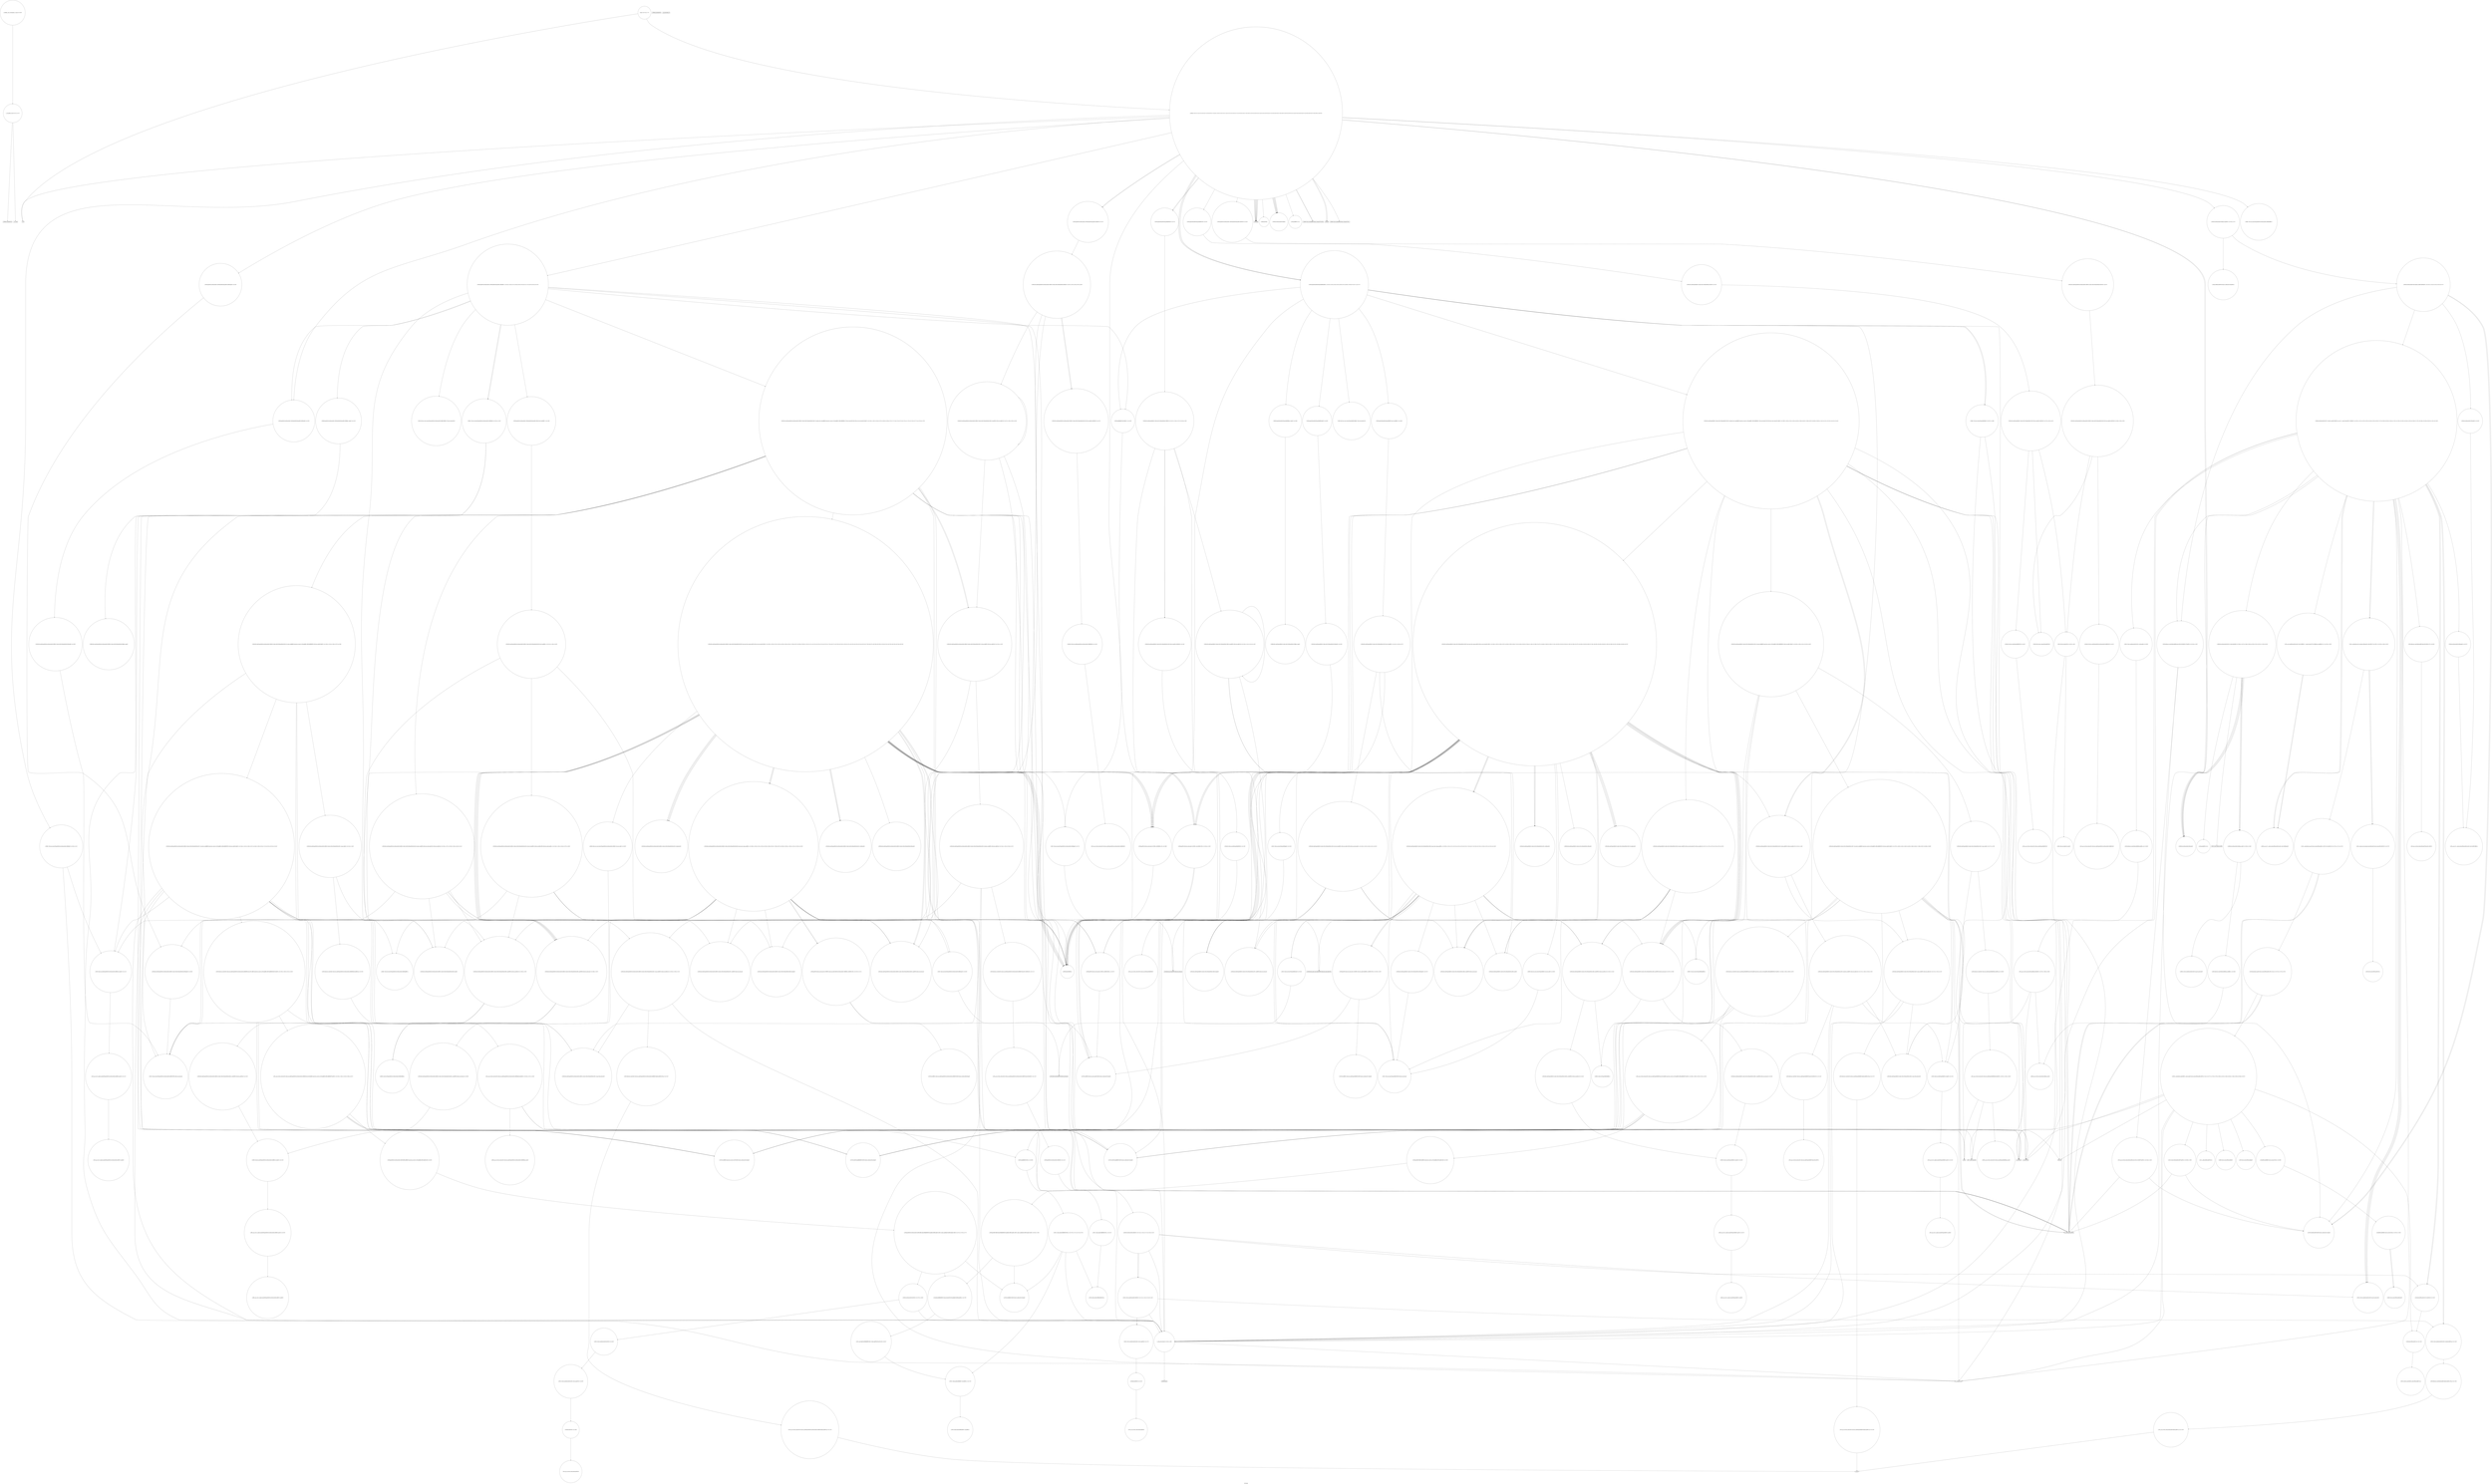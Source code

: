 digraph "Call Graph" {
	label="Call Graph";

	Node0x55b3a3584870 [shape=record,shape=circle,label="{__cxx_global_var_init|{<s0>1|<s1>2}}"];
	Node0x55b3a3584870:s0 -> Node0x55b3a35848f0[color=black];
	Node0x55b3a3584870:s1 -> Node0x55b3a3aa90e0[color=black];
	Node0x55b3a3ab09a0 [shape=record,shape=Mrecord,label="{_ZSt20__throw_length_errorPKc}"];
	Node0x55b3a3aaa7e0 [shape=record,shape=circle,label="{_ZNKSt4lessIiEclERKiS2_}"];
	Node0x55b3a3aa9660 [shape=record,shape=circle,label="{_ZNKSt17_Rb_tree_iteratorISt4pairIKiSt6vectorI6attackSaIS3_EEEEneERKS7_}"];
	Node0x55b3a3aad080 [shape=record,shape=circle,label="{_ZSt11__addressofI6attackEPT_RS1_}"];
	Node0x55b3a3aaaee0 [shape=record,shape=circle,label="{_ZNK9__gnu_cxx16__aligned_membufISt4pairIKiSt6vectorI6attackSaIS4_EEEE6_M_ptrEv|{<s0>193}}"];
	Node0x55b3a3aaaee0:s0 -> Node0x55b3a3aaaf60[color=black];
	Node0x55b3a3aa9d60 [shape=record,shape=circle,label="{_ZNSt8_Rb_treeIiSt4pairIKiiESt10_Select1stIS2_ESt4lessIiESaIS2_EEC2Ev|{<s0>78}}"];
	Node0x55b3a3aa9d60:s0 -> Node0x55b3a3aa9de0[color=black];
	Node0x55b3a3aad780 [shape=record,shape=circle,label="{_ZNSt8_Rb_treeIiSt4pairIKiiESt10_Select1stIS2_ESt4lessIiESaIS2_EE22_M_emplace_hint_uniqueIJRKSt21piecewise_construct_tSt5tupleIJRS1_EESD_IJEEEEESt17_Rb_tree_iteratorIS2_ESt23_Rb_tree_const_iteratorIS2_EDpOT_|{<s0>399|<s1>400|<s2>401|<s3>402|<s4>403|<s5>404|<s6>405|<s7>406|<s8>407|<s9>408|<s10>409|<s11>410|<s12>411|<s13>412|<s14>413|<s15>414}}"];
	Node0x55b3a3aad780:s0 -> Node0x55b3a3aab0e0[color=black];
	Node0x55b3a3aad780:s1 -> Node0x55b3a3aab160[color=black];
	Node0x55b3a3aad780:s2 -> Node0x55b3a3aab1e0[color=black];
	Node0x55b3a3aad780:s3 -> Node0x55b3a3aade80[color=black];
	Node0x55b3a3aad780:s4 -> Node0x55b3a3aaaa60[color=black];
	Node0x55b3a3aad780:s5 -> Node0x55b3a3aada00[color=black];
	Node0x55b3a3aad780:s6 -> Node0x55b3a3aadf00[color=black];
	Node0x55b3a3aad780:s7 -> Node0x55b3a3aadf80[color=black];
	Node0x55b3a3aad780:s8 -> Node0x55b3a3aaa160[color=black];
	Node0x55b3a3aad780:s9 -> Node0x55b3a3aac800[color=black];
	Node0x55b3a3aad780:s10 -> Node0x55b3a3aab360[color=black];
	Node0x55b3a3aad780:s11 -> Node0x55b3a3aac800[color=black];
	Node0x55b3a3aad780:s12 -> Node0x55b3a3aada80[color=black];
	Node0x55b3a3aad780:s13 -> Node0x55b3a3aab3e0[color=black];
	Node0x55b3a3aad780:s14 -> Node0x55b3a3aab460[color=black];
	Node0x55b3a3aad780:s15 -> Node0x55b3a3aaa0e0[color=black];
	Node0x55b3a3aab5e0 [shape=record,shape=circle,label="{_ZNSt16allocator_traitsISaISt13_Rb_tree_nodeISt4pairIKiSt6vectorI6attackSaIS4_EEEEEE8allocateERS9_m|{<s0>255}}"];
	Node0x55b3a3aab5e0:s0 -> Node0x55b3a3aab660[color=black];
	Node0x55b3a3aaa460 [shape=record,shape=circle,label="{_ZNSt8_Rb_treeIiSt4pairIKiSt6vectorI6attackSaIS3_EEESt10_Select1stIS6_ESt4lessIiESaIS6_EED2Ev|{<s0>92|<s1>93|<s2>94|<s3>95|<s4>96}}"];
	Node0x55b3a3aaa460:s0 -> Node0x55b3a3aaa560[color=black];
	Node0x55b3a3aaa460:s1 -> Node0x55b3a3aaa4e0[color=black];
	Node0x55b3a3aaa460:s2 -> Node0x55b3a3aaa5e0[color=black];
	Node0x55b3a3aaa460:s3 -> Node0x55b3a3aaa5e0[color=black];
	Node0x55b3a3aaa460:s4 -> Node0x55b3a3aaa0e0[color=black];
	Node0x55b3a3aade80 [shape=record,shape=circle,label="{_ZNSt8_Rb_treeIiSt4pairIKiiESt10_Select1stIS2_ESt4lessIiESaIS2_EE14_M_create_nodeIJRKSt21piecewise_construct_tSt5tupleIJRS1_EESD_IJEEEEEPSt13_Rb_tree_nodeIS2_EDpOT_|{<s0>429|<s1>430|<s2>431|<s3>432|<s4>433}}"];
	Node0x55b3a3aade80:s0 -> Node0x55b3a3aae000[color=black];
	Node0x55b3a3aade80:s1 -> Node0x55b3a3aab0e0[color=black];
	Node0x55b3a3aade80:s2 -> Node0x55b3a3aab160[color=black];
	Node0x55b3a3aade80:s3 -> Node0x55b3a3aab1e0[color=black];
	Node0x55b3a3aade80:s4 -> Node0x55b3a3aae080[color=black];
	Node0x55b3a3aaf520 [shape=record,shape=circle,label="{_ZNSt4pairIKiSt6vectorI6attackSaIS2_EEEC2IJRS0_EJLm0EEJEJEEERSt5tupleIJDpT_EERS8_IJDpT1_EESt12_Index_tupleIJXspT0_EEESH_IJXspT2_EEE|{<s0>275|<s1>276|<s2>277}}"];
	Node0x55b3a3aaf520:s0 -> Node0x55b3a3aaf5a0[color=black];
	Node0x55b3a3aaf520:s1 -> Node0x55b3a3aaf320[color=black];
	Node0x55b3a3aaf520:s2 -> Node0x55b3a3aaf620[color=black];
	Node0x55b3a3aabb80 [shape=record,shape=circle,label="{_ZNSt6vectorI6attackSaIS0_EED2Ev|{<s0>115|<s1>116|<s2>117|<s3>118|<s4>119}}"];
	Node0x55b3a3aabb80:s0 -> Node0x55b3a3aabc80[color=black];
	Node0x55b3a3aabb80:s1 -> Node0x55b3a3aabc00[color=black];
	Node0x55b3a3aabb80:s2 -> Node0x55b3a3aabd00[color=black];
	Node0x55b3a3aabb80:s3 -> Node0x55b3a3aabd00[color=black];
	Node0x55b3a3aabb80:s4 -> Node0x55b3a3aaa0e0[color=black];
	Node0x55b3a3aae580 [shape=record,shape=circle,label="{_ZNSt8_Rb_treeIiSt4pairIKiiESt10_Select1stIS2_ESt4lessIiESaIS2_EE6_S_keyEPKSt18_Rb_tree_node_base|{<s0>507|<s1>508}}"];
	Node0x55b3a3aae580:s0 -> Node0x55b3a3aae880[color=black];
	Node0x55b3a3aae580:s1 -> Node0x55b3a3aadb00[color=black];
	Node0x55b3a3aafc20 [shape=record,shape=circle,label="{_ZNSt8_Rb_treeIiSt4pairIKiSt6vectorI6attackSaIS3_EEESt10_Select1stIS6_ESt4lessIiESaIS6_EE11_M_leftmostEv}"];
	Node0x55b3a3aac280 [shape=record,shape=circle,label="{_ZN9__gnu_cxx16__aligned_membufISt4pairIKiSt6vectorI6attackSaIS4_EEEE7_M_addrEv}"];
	Node0x55b3a3ab0320 [shape=record,shape=circle,label="{_ZNSt16allocator_traitsISaI6attackEE9constructIS0_JS0_EEEvRS1_PT_DpOT0_|{<s0>318|<s1>319}}"];
	Node0x55b3a3ab0320:s0 -> Node0x55b3a3ab03a0[color=black];
	Node0x55b3a3ab0320:s1 -> Node0x55b3a3ab0520[color=black];
	Node0x55b3a3aac980 [shape=record,shape=circle,label="{_ZNSt16allocator_traitsISaISt13_Rb_tree_nodeISt4pairIKiiEEEE7destroyIS3_EEvRS5_PT_|{<s0>154}}"];
	Node0x55b3a3aac980:s0 -> Node0x55b3a3aacb00[color=black];
	Node0x55b3a35848f0 [shape=record,shape=Mrecord,label="{_ZNSt8ios_base4InitC1Ev}"];
	Node0x55b3a3ab0a20 [shape=record,shape=circle,label="{_ZSt3maxImERKT_S2_S2_}"];
	Node0x55b3a3aaa860 [shape=record,shape=circle,label="{_ZNKSt17_Rb_tree_iteratorISt4pairIKiSt6vectorI6attackSaIS3_EEEEdeEv|{<s0>162|<s1>163}}"];
	Node0x55b3a3aaa860:s0 -> Node0x55b3a3aaba00[color=black];
	Node0x55b3a3aaa860:s1 -> Node0x55b3a3aaa0e0[color=black];
	Node0x55b3a3aa96e0 [shape=record,shape=circle,label="{_ZNSt3mapIiSt6vectorI6attackSaIS1_EESt4lessIiESaISt4pairIKiS3_EEE3endEv|{<s0>59}}"];
	Node0x55b3a3aa96e0:s0 -> Node0x55b3a3aad400[color=black];
	Node0x55b3a3aad100 [shape=record,shape=circle,label="{_ZNKSt13move_iteratorIP6attackEdeEv}"];
	Node0x55b3a3aaaf60 [shape=record,shape=circle,label="{_ZNK9__gnu_cxx16__aligned_membufISt4pairIKiSt6vectorI6attackSaIS4_EEEE7_M_addrEv}"];
	Node0x55b3a3aa9de0 [shape=record,shape=circle,label="{_ZNSt8_Rb_treeIiSt4pairIKiiESt10_Select1stIS2_ESt4lessIiESaIS2_EE13_Rb_tree_implIS6_Lb1EEC2Ev|{<s0>79|<s1>80|<s2>81}}"];
	Node0x55b3a3aa9de0:s0 -> Node0x55b3a3aa9e60[color=black];
	Node0x55b3a3aa9de0:s1 -> Node0x55b3a3aa9ee0[color=black];
	Node0x55b3a3aa9de0:s2 -> Node0x55b3a3aa9f60[color=black];
	Node0x55b3a3aad800 [shape=record,shape=circle,label="{_ZNSt23_Rb_tree_const_iteratorISt4pairIKiiEEC2ERKSt17_Rb_tree_iteratorIS2_E}"];
	Node0x55b3a3aab660 [shape=record,shape=circle,label="{_ZN9__gnu_cxx13new_allocatorISt13_Rb_tree_nodeISt4pairIKiSt6vectorI6attackSaIS5_EEEEE8allocateEmPKv|{<s0>256|<s1>257|<s2>258}}"];
	Node0x55b3a3aab660:s0 -> Node0x55b3a3aab6e0[color=black];
	Node0x55b3a3aab660:s1 -> Node0x55b3a3aaefa0[color=black];
	Node0x55b3a3aab660:s2 -> Node0x55b3a3aaf020[color=black];
	Node0x55b3a3aaa4e0 [shape=record,shape=circle,label="{_ZNSt8_Rb_treeIiSt4pairIKiSt6vectorI6attackSaIS3_EEESt10_Select1stIS6_ESt4lessIiESaIS6_EE8_M_eraseEPSt13_Rb_tree_nodeIS6_E|{<s0>97|<s1>98|<s2>99|<s3>100}}"];
	Node0x55b3a3aaa4e0:s0 -> Node0x55b3a3aaa660[color=black];
	Node0x55b3a3aaa4e0:s1 -> Node0x55b3a3aaa4e0[color=black];
	Node0x55b3a3aaa4e0:s2 -> Node0x55b3a3aaa6e0[color=black];
	Node0x55b3a3aaa4e0:s3 -> Node0x55b3a3aab780[color=black];
	Node0x55b3a3aadf00 [shape=record,shape=circle,label="{_ZNSt8_Rb_treeIiSt4pairIKiiESt10_Select1stIS2_ESt4lessIiESaIS2_EE29_M_get_insert_hint_unique_posESt23_Rb_tree_const_iteratorIS2_ERS1_|{<s0>434|<s1>435|<s2>436|<s3>437|<s4>438|<s5>439|<s6>440|<s7>441|<s8>442|<s9>443|<s10>444|<s11>445|<s12>446|<s13>447|<s14>448|<s15>449|<s16>450|<s17>451|<s18>452|<s19>453|<s20>454|<s21>455|<s22>456|<s23>457|<s24>458|<s25>459|<s26>460|<s27>461|<s28>462|<s29>463|<s30>464|<s31>465|<s32>466|<s33>467|<s34>468|<s35>469|<s36>470}}"];
	Node0x55b3a3aadf00:s0 -> Node0x55b3a3aae480[color=black];
	Node0x55b3a3aadf00:s1 -> Node0x55b3a3aad980[color=black];
	Node0x55b3a3aadf00:s2 -> Node0x55b3a3aae500[color=black];
	Node0x55b3a3aadf00:s3 -> Node0x55b3a3aae600[color=black];
	Node0x55b3a3aadf00:s4 -> Node0x55b3a3aae580[color=black];
	Node0x55b3a3aadf00:s5 -> Node0x55b3a3aaa7e0[color=black];
	Node0x55b3a3aadf00:s6 -> Node0x55b3a3aae600[color=black];
	Node0x55b3a3aadf00:s7 -> Node0x55b3a3aafb20[color=black];
	Node0x55b3a3aadf00:s8 -> Node0x55b3a3aae680[color=black];
	Node0x55b3a3aadf00:s9 -> Node0x55b3a3aae580[color=black];
	Node0x55b3a3aadf00:s10 -> Node0x55b3a3aaa7e0[color=black];
	Node0x55b3a3aadf00:s11 -> Node0x55b3a3aaaa60[color=black];
	Node0x55b3a3aadf00:s12 -> Node0x55b3a3aae700[color=black];
	Node0x55b3a3aadf00:s13 -> Node0x55b3a3aae700[color=black];
	Node0x55b3a3aadf00:s14 -> Node0x55b3a3aae700[color=black];
	Node0x55b3a3aadf00:s15 -> Node0x55b3a3aafca0[color=black];
	Node0x55b3a3aadf00:s16 -> Node0x55b3a3aae780[color=black];
	Node0x55b3a3aadf00:s17 -> Node0x55b3a3aae580[color=black];
	Node0x55b3a3aadf00:s18 -> Node0x55b3a3aaa7e0[color=black];
	Node0x55b3a3aadf00:s19 -> Node0x55b3a3aac700[color=black];
	Node0x55b3a3aadf00:s20 -> Node0x55b3a3aafb20[color=black];
	Node0x55b3a3aadf00:s21 -> Node0x55b3a3aafca0[color=black];
	Node0x55b3a3aadf00:s22 -> Node0x55b3a3aae680[color=black];
	Node0x55b3a3aadf00:s23 -> Node0x55b3a3aae580[color=black];
	Node0x55b3a3aadf00:s24 -> Node0x55b3a3aaa7e0[color=black];
	Node0x55b3a3aadf00:s25 -> Node0x55b3a3aaaa60[color=black];
	Node0x55b3a3aadf00:s26 -> Node0x55b3a3aae600[color=black];
	Node0x55b3a3aadf00:s27 -> Node0x55b3a3aae600[color=black];
	Node0x55b3a3aadf00:s28 -> Node0x55b3a3aafb20[color=black];
	Node0x55b3a3aadf00:s29 -> Node0x55b3a3aae800[color=black];
	Node0x55b3a3aadf00:s30 -> Node0x55b3a3aae580[color=black];
	Node0x55b3a3aadf00:s31 -> Node0x55b3a3aaa7e0[color=black];
	Node0x55b3a3aadf00:s32 -> Node0x55b3a3aac700[color=black];
	Node0x55b3a3aadf00:s33 -> Node0x55b3a3aafb20[color=black];
	Node0x55b3a3aadf00:s34 -> Node0x55b3a3aafca0[color=black];
	Node0x55b3a3aadf00:s35 -> Node0x55b3a3aae680[color=black];
	Node0x55b3a3aadf00:s36 -> Node0x55b3a3aafda0[color=black];
	Node0x55b3a3aaf5a0 [shape=record,shape=circle,label="{_ZSt3getILm0EJRKiEERNSt13tuple_elementIXT_ESt5tupleIJDpT0_EEE4typeERS6_|{<s0>278}}"];
	Node0x55b3a3aaf5a0:s0 -> Node0x55b3a3aaf6a0[color=black];
	Node0x55b3a3aabc00 [shape=record,shape=circle,label="{_ZSt8_DestroyIP6attackS0_EvT_S2_RSaIT0_E|{<s0>120}}"];
	Node0x55b3a3aabc00:s0 -> Node0x55b3a3aabd80[color=black];
	Node0x55b3a3aae600 [shape=record,shape=circle,label="{_ZNSt8_Rb_treeIiSt4pairIKiiESt10_Select1stIS2_ESt4lessIiESaIS2_EE12_M_rightmostEv}"];
	Node0x55b3a3aafca0 [shape=record,shape=circle,label="{_ZNSt4pairIPSt18_Rb_tree_node_baseS1_EC2IRS1_S4_Lb1EEEOT_OT0_|{<s0>304|<s1>305}}"];
	Node0x55b3a3aafca0:s0 -> Node0x55b3a3aafea0[color=black];
	Node0x55b3a3aafca0:s1 -> Node0x55b3a3aafea0[color=black];
	Node0x55b3a3aac300 [shape=record,shape=circle,label="{_ZNSt16allocator_traitsISaISt13_Rb_tree_nodeISt4pairIKiSt6vectorI6attackSaIS4_EEEEEE10deallocateERS9_PS8_m|{<s0>132}}"];
	Node0x55b3a3aac300:s0 -> Node0x55b3a3aac380[color=black];
	Node0x55b3a3ab03a0 [shape=record,shape=circle,label="{_ZSt7forwardI6attackEOT_RNSt16remove_referenceIS1_E4typeE}"];
	Node0x55b3a3aaca00 [shape=record,shape=circle,label="{_ZNSt8_Rb_treeIiSt4pairIKiiESt10_Select1stIS2_ESt4lessIiESaIS2_EE21_M_get_Node_allocatorEv}"];
	Node0x55b3a3aa9060 [shape=record,shape=Mrecord,label="{_ZNSt8ios_base4InitD1Ev}"];
	Node0x55b3a3ab0aa0 [shape=record,shape=circle,label="{_ZNSt16allocator_traitsISaI6attackEE8max_sizeERKS1_|{<s0>365}}"];
	Node0x55b3a3ab0aa0:s0 -> Node0x55b3a3ab0ba0[color=black];
	Node0x55b3a3aaa8e0 [shape=record,shape=circle,label="{_ZNSt8_Rb_treeIiSt4pairIKiSt6vectorI6attackSaIS3_EEESt10_Select1stIS6_ESt4lessIiESaIS6_EE22_M_emplace_hint_uniqueIJRKSt21piecewise_construct_tSt5tupleIJRS1_EESH_IJEEEEESt17_Rb_tree_iteratorIS6_ESt23_Rb_tree_const_iteratorIS6_EDpOT_|{<s0>164|<s1>165|<s2>166|<s3>167|<s4>168|<s5>169|<s6>170|<s7>171|<s8>172|<s9>173|<s10>174|<s11>175|<s12>176|<s13>177|<s14>178|<s15>179}}"];
	Node0x55b3a3aaa8e0:s0 -> Node0x55b3a3aab0e0[color=black];
	Node0x55b3a3aaa8e0:s1 -> Node0x55b3a3aab160[color=black];
	Node0x55b3a3aaa8e0:s2 -> Node0x55b3a3aab1e0[color=black];
	Node0x55b3a3aaa8e0:s3 -> Node0x55b3a3aab060[color=black];
	Node0x55b3a3aaa8e0:s4 -> Node0x55b3a3aaaa60[color=black];
	Node0x55b3a3aaa8e0:s5 -> Node0x55b3a3aaac60[color=black];
	Node0x55b3a3aaa8e0:s6 -> Node0x55b3a3aab260[color=black];
	Node0x55b3a3aaa8e0:s7 -> Node0x55b3a3aab2e0[color=black];
	Node0x55b3a3aaa8e0:s8 -> Node0x55b3a3aaa160[color=black];
	Node0x55b3a3aaa8e0:s9 -> Node0x55b3a3aab780[color=black];
	Node0x55b3a3aaa8e0:s10 -> Node0x55b3a3aab360[color=black];
	Node0x55b3a3aaa8e0:s11 -> Node0x55b3a3aab780[color=black];
	Node0x55b3a3aaa8e0:s12 -> Node0x55b3a3aaace0[color=black];
	Node0x55b3a3aaa8e0:s13 -> Node0x55b3a3aab3e0[color=black];
	Node0x55b3a3aaa8e0:s14 -> Node0x55b3a3aab460[color=black];
	Node0x55b3a3aaa8e0:s15 -> Node0x55b3a3aaa0e0[color=black];
	Node0x55b3a3aa9760 [shape=record,shape=circle,label="{_ZNKSt17_Rb_tree_iteratorISt4pairIKiSt6vectorI6attackSaIS3_EEEEptEv|{<s0>60|<s1>61}}"];
	Node0x55b3a3aa9760:s0 -> Node0x55b3a3aaba00[color=black];
	Node0x55b3a3aa9760:s1 -> Node0x55b3a3aaa0e0[color=black];
	Node0x55b3a3aad180 [shape=record,shape=circle,label="{_ZNSt13move_iteratorIP6attackEppEv}"];
	Node0x55b3a3aaafe0 [shape=record,shape=circle,label="{_ZNKSt8_Rb_treeIiSt4pairIKiSt6vectorI6attackSaIS3_EEESt10_Select1stIS6_ESt4lessIiESaIS6_EE8key_compEv}"];
	Node0x55b3a3aa9e60 [shape=record,shape=circle,label="{_ZNSaISt13_Rb_tree_nodeISt4pairIKiiEEEC2Ev|{<s0>82}}"];
	Node0x55b3a3aa9e60:s0 -> Node0x55b3a3aa9fe0[color=black];
	Node0x55b3a3aad880 [shape=record,shape=circle,label="{_ZNSt8_Rb_treeIiSt4pairIKiiESt10_Select1stIS2_ESt4lessIiESaIS2_EE11lower_boundERS1_|{<s0>415|<s1>416|<s2>417}}"];
	Node0x55b3a3aad880:s0 -> Node0x55b3a3aac600[color=black];
	Node0x55b3a3aad880:s1 -> Node0x55b3a3aad980[color=black];
	Node0x55b3a3aad880:s2 -> Node0x55b3a3aad900[color=black];
	Node0x55b3a3aab6e0 [shape=record,shape=circle,label="{_ZNK9__gnu_cxx13new_allocatorISt13_Rb_tree_nodeISt4pairIKiSt6vectorI6attackSaIS5_EEEEE8max_sizeEv}"];
	Node0x55b3a3aaa560 [shape=record,shape=circle,label="{_ZNSt8_Rb_treeIiSt4pairIKiSt6vectorI6attackSaIS3_EEESt10_Select1stIS6_ESt4lessIiESaIS6_EE8_M_beginEv}"];
	Node0x55b3a3aadf80 [shape=record,shape=circle,label="{_ZNSt8_Rb_treeIiSt4pairIKiiESt10_Select1stIS2_ESt4lessIiESaIS2_EE14_M_insert_nodeEPSt18_Rb_tree_node_baseSA_PSt13_Rb_tree_nodeIS2_E|{<s0>471|<s1>472|<s2>473|<s3>474|<s4>475|<s5>476}}"];
	Node0x55b3a3aadf80:s0 -> Node0x55b3a3aad980[color=black];
	Node0x55b3a3aadf80:s1 -> Node0x55b3a3aada00[color=black];
	Node0x55b3a3aadf80:s2 -> Node0x55b3a3aae580[color=black];
	Node0x55b3a3aadf80:s3 -> Node0x55b3a3aaa7e0[color=black];
	Node0x55b3a3aadf80:s4 -> Node0x55b3a3ab0120[color=black];
	Node0x55b3a3aadf80:s5 -> Node0x55b3a3aada80[color=black];
	Node0x55b3a3aaf620 [shape=record,shape=circle,label="{_ZNSt6vectorI6attackSaIS0_EEC2Ev|{<s0>279|<s1>280}}"];
	Node0x55b3a3aaf620:s0 -> Node0x55b3a3aaf720[color=black];
	Node0x55b3a3aaf620:s1 -> Node0x55b3a3aaa0e0[color=black];
	Node0x55b3a3aabc80 [shape=record,shape=circle,label="{_ZNSt12_Vector_baseI6attackSaIS0_EE19_M_get_Tp_allocatorEv}"];
	Node0x55b3a3aae680 [shape=record,shape=circle,label="{_ZNSt8_Rb_treeIiSt4pairIKiiESt10_Select1stIS2_ESt4lessIiESaIS2_EE24_M_get_insert_unique_posERS1_|{<s0>509|<s1>510|<s2>511|<s3>512|<s4>513|<s5>514|<s6>515|<s7>516|<s8>517|<s9>518|<s10>519|<s11>520|<s12>521|<s13>522|<s14>523}}"];
	Node0x55b3a3aae680:s0 -> Node0x55b3a3aac600[color=black];
	Node0x55b3a3aae680:s1 -> Node0x55b3a3aad980[color=black];
	Node0x55b3a3aae680:s2 -> Node0x55b3a3aada00[color=black];
	Node0x55b3a3aae680:s3 -> Node0x55b3a3aaa7e0[color=black];
	Node0x55b3a3aae680:s4 -> Node0x55b3a3aac780[color=black];
	Node0x55b3a3aae680:s5 -> Node0x55b3a3aac700[color=black];
	Node0x55b3a3aae680:s6 -> Node0x55b3a3aada80[color=black];
	Node0x55b3a3aae680:s7 -> Node0x55b3a3aae900[color=black];
	Node0x55b3a3aae680:s8 -> Node0x55b3a3aad580[color=black];
	Node0x55b3a3aae680:s9 -> Node0x55b3a3aae980[color=black];
	Node0x55b3a3aae680:s10 -> Node0x55b3a3aae780[color=black];
	Node0x55b3a3aae680:s11 -> Node0x55b3a3aae580[color=black];
	Node0x55b3a3aae680:s12 -> Node0x55b3a3aaa7e0[color=black];
	Node0x55b3a3aae680:s13 -> Node0x55b3a3aae980[color=black];
	Node0x55b3a3aae680:s14 -> Node0x55b3a3aafda0[color=black];
	Node0x55b3a3aafd20 [shape=record,shape=circle,label="{_ZNSt17_Rb_tree_iteratorISt4pairIKiSt6vectorI6attackSaIS3_EEEEmmEv|{<s0>306}}"];
	Node0x55b3a3aafd20:s0 -> Node0x55b3a3ab00a0[color=black];
	Node0x55b3a3aac380 [shape=record,shape=circle,label="{_ZN9__gnu_cxx13new_allocatorISt13_Rb_tree_nodeISt4pairIKiSt6vectorI6attackSaIS5_EEEEE10deallocateEPS9_m|{<s0>133}}"];
	Node0x55b3a3aac380:s0 -> Node0x55b3a3aac080[color=black];
	Node0x55b3a3ab0420 [shape=record,shape=circle,label="{_ZNSt6vectorI6attackSaIS0_EE17_M_realloc_insertIJS0_EEEvN9__gnu_cxx17__normal_iteratorIPS0_S2_EEDpOT_|{<s0>320|<s1>321|<s2>322|<s3>323|<s4>324|<s5>325|<s6>326|<s7>327|<s8>328|<s9>329|<s10>330|<s11>331|<s12>332|<s13>333|<s14>334|<s15>335|<s16>336|<s17>337|<s18>338|<s19>339|<s20>340|<s21>341|<s22>342}}"];
	Node0x55b3a3ab0420:s0 -> Node0x55b3a3ab05a0[color=black];
	Node0x55b3a3ab0420:s1 -> Node0x55b3a3ab06a0[color=black];
	Node0x55b3a3ab0420:s2 -> Node0x55b3a3ab0620[color=black];
	Node0x55b3a3ab0420:s3 -> Node0x55b3a3ab0720[color=black];
	Node0x55b3a3ab0420:s4 -> Node0x55b3a3ab03a0[color=black];
	Node0x55b3a3ab0420:s5 -> Node0x55b3a3ab0320[color=black];
	Node0x55b3a3ab0420:s6 -> Node0x55b3a3ab0820[color=black];
	Node0x55b3a3ab0420:s7 -> Node0x55b3a3aabc80[color=black];
	Node0x55b3a3ab0420:s8 -> Node0x55b3a3ab07a0[color=black];
	Node0x55b3a3ab0420:s9 -> Node0x55b3a3ab0820[color=black];
	Node0x55b3a3ab0420:s10 -> Node0x55b3a3aabc80[color=black];
	Node0x55b3a3ab0420:s11 -> Node0x55b3a3ab07a0[color=black];
	Node0x55b3a3ab0420:s12 -> Node0x55b3a3aaa160[color=black];
	Node0x55b3a3ab0420:s13 -> Node0x55b3a3ab08a0[color=black];
	Node0x55b3a3ab0420:s14 -> Node0x55b3a3aab3e0[color=black];
	Node0x55b3a3ab0420:s15 -> Node0x55b3a3aabc80[color=black];
	Node0x55b3a3ab0420:s16 -> Node0x55b3a3aabc00[color=black];
	Node0x55b3a3ab0420:s17 -> Node0x55b3a3aabe80[color=black];
	Node0x55b3a3ab0420:s18 -> Node0x55b3a3aab360[color=black];
	Node0x55b3a3ab0420:s19 -> Node0x55b3a3aabc80[color=black];
	Node0x55b3a3ab0420:s20 -> Node0x55b3a3aabc00[color=black];
	Node0x55b3a3ab0420:s21 -> Node0x55b3a3aabe80[color=black];
	Node0x55b3a3ab0420:s22 -> Node0x55b3a3aaa0e0[color=black];
	Node0x55b3a3aaca80 [shape=record,shape=circle,label="{_ZNSt13_Rb_tree_nodeISt4pairIKiiEE9_M_valptrEv|{<s0>155}}"];
	Node0x55b3a3aaca80:s0 -> Node0x55b3a3aacb80[color=black];
	Node0x55b3a3aa90e0 [shape=record,shape=Mrecord,label="{__cxa_atexit}"];
	Node0x55b3a3ab0b20 [shape=record,shape=circle,label="{_ZNKSt12_Vector_baseI6attackSaIS0_EE19_M_get_Tp_allocatorEv}"];
	Node0x55b3a3aaa960 [shape=record,shape=circle,label="{_ZNSt23_Rb_tree_const_iteratorISt4pairIKiSt6vectorI6attackSaIS3_EEEEC2ERKSt17_Rb_tree_iteratorIS6_E}"];
	Node0x55b3a3aa97e0 [shape=record,shape=circle,label="{_ZNKSt6vectorI6attackSaIS0_EE4sizeEv}"];
	Node0x55b3a3aad200 [shape=record,shape=circle,label="{_ZSteqIP6attackEbRKSt13move_iteratorIT_ES6_|{<s0>391|<s1>392}}"];
	Node0x55b3a3aad200:s0 -> Node0x55b3a3aad280[color=black];
	Node0x55b3a3aad200:s1 -> Node0x55b3a3aad280[color=black];
	Node0x55b3a3aab060 [shape=record,shape=circle,label="{_ZNSt8_Rb_treeIiSt4pairIKiSt6vectorI6attackSaIS3_EEESt10_Select1stIS6_ESt4lessIiESaIS6_EE14_M_create_nodeIJRKSt21piecewise_construct_tSt5tupleIJRS1_EESH_IJEEEEEPSt13_Rb_tree_nodeIS6_EDpOT_|{<s0>194|<s1>195|<s2>196|<s3>197|<s4>198}}"];
	Node0x55b3a3aab060:s0 -> Node0x55b3a3aab4e0[color=black];
	Node0x55b3a3aab060:s1 -> Node0x55b3a3aab0e0[color=black];
	Node0x55b3a3aab060:s2 -> Node0x55b3a3aab160[color=black];
	Node0x55b3a3aab060:s3 -> Node0x55b3a3aab1e0[color=black];
	Node0x55b3a3aab060:s4 -> Node0x55b3a3aab560[color=black];
	Node0x55b3a3aa9ee0 [shape=record,shape=circle,label="{_ZNSt20_Rb_tree_key_compareISt4lessIiEEC2Ev}"];
	Node0x55b3a3aad900 [shape=record,shape=circle,label="{_ZNSt8_Rb_treeIiSt4pairIKiiESt10_Select1stIS2_ESt4lessIiESaIS2_EE14_M_lower_boundEPSt13_Rb_tree_nodeIS2_EPSt18_Rb_tree_node_baseRS1_|{<s0>418|<s1>419|<s2>420|<s3>421|<s4>422}}"];
	Node0x55b3a3aad900:s0 -> Node0x55b3a3aada00[color=black];
	Node0x55b3a3aad900:s1 -> Node0x55b3a3aaa7e0[color=black];
	Node0x55b3a3aad900:s2 -> Node0x55b3a3aac780[color=black];
	Node0x55b3a3aad900:s3 -> Node0x55b3a3aac700[color=black];
	Node0x55b3a3aad900:s4 -> Node0x55b3a3aada80[color=black];
	Node0x55b3a3aaefa0 [shape=record,shape=Mrecord,label="{_ZSt17__throw_bad_allocv}"];
	Node0x55b3a3aaa5e0 [shape=record,shape=circle,label="{_ZNSt8_Rb_treeIiSt4pairIKiSt6vectorI6attackSaIS3_EEESt10_Select1stIS6_ESt4lessIiESaIS6_EE13_Rb_tree_implISA_Lb1EED2Ev|{<s0>101}}"];
	Node0x55b3a3aaa5e0:s0 -> Node0x55b3a3aac400[color=black];
	Node0x55b3a3aae000 [shape=record,shape=circle,label="{_ZNSt8_Rb_treeIiSt4pairIKiiESt10_Select1stIS2_ESt4lessIiESaIS2_EE11_M_get_nodeEv|{<s0>477|<s1>478}}"];
	Node0x55b3a3aae000:s0 -> Node0x55b3a3aaca00[color=black];
	Node0x55b3a3aae000:s1 -> Node0x55b3a3aae100[color=black];
	Node0x55b3a3aaf6a0 [shape=record,shape=circle,label="{_ZSt12__get_helperILm0ERKiJEERT0_RSt11_Tuple_implIXT_EJS2_DpT1_EE|{<s0>281}}"];
	Node0x55b3a3aaf6a0:s0 -> Node0x55b3a3aaf3a0[color=black];
	Node0x55b3a3aabd00 [shape=record,shape=circle,label="{_ZNSt12_Vector_baseI6attackSaIS0_EED2Ev|{<s0>121|<s1>122|<s2>123|<s3>124}}"];
	Node0x55b3a3aabd00:s0 -> Node0x55b3a3aabe80[color=black];
	Node0x55b3a3aabd00:s1 -> Node0x55b3a3aabf00[color=black];
	Node0x55b3a3aabd00:s2 -> Node0x55b3a3aabf00[color=black];
	Node0x55b3a3aabd00:s3 -> Node0x55b3a3aaa0e0[color=black];
	Node0x55b3a3aae700 [shape=record,shape=circle,label="{_ZNSt8_Rb_treeIiSt4pairIKiiESt10_Select1stIS2_ESt4lessIiESaIS2_EE11_M_leftmostEv}"];
	Node0x55b3a3aafda0 [shape=record,shape=circle,label="{_ZNSt4pairIPSt18_Rb_tree_node_baseS1_EC2IRS1_Lb1EEEOT_RKS1_|{<s0>307}}"];
	Node0x55b3a3aafda0:s0 -> Node0x55b3a3aafea0[color=black];
	Node0x55b3a3aac400 [shape=record,shape=circle,label="{_ZNSaISt13_Rb_tree_nodeISt4pairIKiSt6vectorI6attackSaIS3_EEEEED2Ev|{<s0>134}}"];
	Node0x55b3a3aac400:s0 -> Node0x55b3a3aac480[color=black];
	Node0x55b3a3ab04a0 [shape=record,shape=circle,label="{_ZNSt6vectorI6attackSaIS0_EE3endEv|{<s0>343}}"];
	Node0x55b3a3ab04a0:s0 -> Node0x55b3a3ab0c20[color=black];
	Node0x55b3a3aacb00 [shape=record,shape=circle,label="{_ZN9__gnu_cxx13new_allocatorISt13_Rb_tree_nodeISt4pairIKiiEEE7destroyIS4_EEvPT_}"];
	Node0x55b3a3aa9160 [shape=record,shape=circle,label="{_Z4doiti|{<s0>3|<s1>4|<s2>5|<s3>6|<s4>7|<s5>8|<s6>9|<s7>10|<s8>11|<s9>12|<s10>13|<s11>14|<s12>15|<s13>16|<s14>17|<s15>18|<s16>19|<s17>20|<s18>21|<s19>22|<s20>23|<s21>24|<s22>25|<s23>26|<s24>27|<s25>28|<s26>29|<s27>30|<s28>31|<s29>32|<s30>33|<s31>34|<s32>35|<s33>36|<s34>37|<s35>38|<s36>39|<s37>40|<s38>41|<s39>42}}"];
	Node0x55b3a3aa9160:s0 -> Node0x55b3a3aa91e0[color=black];
	Node0x55b3a3aa9160:s1 -> Node0x55b3a3aa9260[color=black];
	Node0x55b3a3aa9160:s2 -> Node0x55b3a3aa92e0[color=black];
	Node0x55b3a3aa9160:s3 -> Node0x55b3a3aa93e0[color=black];
	Node0x55b3a3aa9160:s4 -> Node0x55b3a3aa93e0[color=black];
	Node0x55b3a3aa9160:s5 -> Node0x55b3a3aa93e0[color=black];
	Node0x55b3a3aa9160:s6 -> Node0x55b3a3aa93e0[color=black];
	Node0x55b3a3aa9160:s7 -> Node0x55b3a3aa93e0[color=black];
	Node0x55b3a3aa9160:s8 -> Node0x55b3a3aa93e0[color=black];
	Node0x55b3a3aa9160:s9 -> Node0x55b3a3aa93e0[color=black];
	Node0x55b3a3aa9160:s10 -> Node0x55b3a3aa93e0[color=black];
	Node0x55b3a3aa9160:s11 -> Node0x55b3a3aa9460[color=black];
	Node0x55b3a3aa9160:s12 -> Node0x55b3a3aa9560[color=black];
	Node0x55b3a3aa9160:s13 -> Node0x55b3a3aa94e0[color=black];
	Node0x55b3a3aa9160:s14 -> Node0x55b3a3aa9be0[color=black];
	Node0x55b3a3aa9160:s15 -> Node0x55b3a3aa9c60[color=black];
	Node0x55b3a3aa9160:s16 -> Node0x55b3a3aa95e0[color=black];
	Node0x55b3a3aa9160:s17 -> Node0x55b3a3aa96e0[color=black];
	Node0x55b3a3aa9160:s18 -> Node0x55b3a3aa9660[color=black];
	Node0x55b3a3aa9160:s19 -> Node0x55b3a3aa9760[color=black];
	Node0x55b3a3aa9160:s20 -> Node0x55b3a3aa97e0[color=black];
	Node0x55b3a3aa9160:s21 -> Node0x55b3a3aa9860[color=black];
	Node0x55b3a3aa9160:s22 -> Node0x55b3a3aa9860[color=black];
	Node0x55b3a3aa9160:s23 -> Node0x55b3a3aa98e0[color=black];
	Node0x55b3a3aa9160:s24 -> Node0x55b3a3aa9860[color=black];
	Node0x55b3a3aa9160:s25 -> Node0x55b3a3aa97e0[color=black];
	Node0x55b3a3aa9160:s26 -> Node0x55b3a3aa9860[color=black];
	Node0x55b3a3aa9160:s27 -> Node0x55b3a3aa9860[color=black];
	Node0x55b3a3aa9160:s28 -> Node0x55b3a3aa98e0[color=black];
	Node0x55b3a3aa9160:s29 -> Node0x55b3a3aa9860[color=black];
	Node0x55b3a3aa9160:s30 -> Node0x55b3a3aa9960[color=black];
	Node0x55b3a3aa9160:s31 -> Node0x55b3a3aa98e0[color=black];
	Node0x55b3a3aa9160:s32 -> Node0x55b3a3aa99e0[color=black];
	Node0x55b3a3aa9160:s33 -> Node0x55b3a3aa9ae0[color=black];
	Node0x55b3a3aa9160:s34 -> Node0x55b3a3aa9b60[color=black];
	Node0x55b3a3aa9160:s35 -> Node0x55b3a3aa9ae0[color=black];
	Node0x55b3a3aa9160:s36 -> Node0x55b3a3aa9b60[color=black];
	Node0x55b3a3aa9160:s37 -> Node0x55b3a3aa9a60[color=black];
	Node0x55b3a3aa9160:s38 -> Node0x55b3a3aa9be0[color=black];
	Node0x55b3a3aa9160:s39 -> Node0x55b3a3aa9c60[color=black];
	Node0x55b3a3ab0ba0 [shape=record,shape=circle,label="{_ZNK9__gnu_cxx13new_allocatorI6attackE8max_sizeEv}"];
	Node0x55b3a3aaa9e0 [shape=record,shape=circle,label="{_ZNSt5tupleIJRKiEEC2IvLb1EEES1_|{<s0>180}}"];
	Node0x55b3a3aaa9e0:s0 -> Node0x55b3a3ab01a0[color=black];
	Node0x55b3a3aa9860 [shape=record,shape=circle,label="{_ZNSt6vectorI6attackSaIS0_EEixEm}"];
	Node0x55b3a3aad280 [shape=record,shape=circle,label="{_ZNKSt13move_iteratorIP6attackE4baseEv}"];
	Node0x55b3a3aab0e0 [shape=record,shape=circle,label="{_ZSt7forwardIRKSt21piecewise_construct_tEOT_RNSt16remove_referenceIS3_E4typeE}"];
	Node0x55b3a3aa9f60 [shape=record,shape=circle,label="{_ZNSt15_Rb_tree_headerC2Ev|{<s0>83|<s1>84}}"];
	Node0x55b3a3aa9f60:s0 -> Node0x55b3a3aaa060[color=black];
	Node0x55b3a3aa9f60:s1 -> Node0x55b3a3aaa0e0[color=black];
	Node0x55b3a3aad980 [shape=record,shape=circle,label="{_ZNSt8_Rb_treeIiSt4pairIKiiESt10_Select1stIS2_ESt4lessIiESaIS2_EE6_M_endEv}"];
	Node0x55b3a3aaf020 [shape=record,shape=Mrecord,label="{_Znwm}"];
	Node0x55b3a3aaa660 [shape=record,shape=circle,label="{_ZNSt8_Rb_treeIiSt4pairIKiSt6vectorI6attackSaIS3_EEESt10_Select1stIS6_ESt4lessIiESaIS6_EE8_S_rightEPSt18_Rb_tree_node_base}"];
	Node0x55b3a3aae080 [shape=record,shape=circle,label="{_ZNSt8_Rb_treeIiSt4pairIKiiESt10_Select1stIS2_ESt4lessIiESaIS2_EE17_M_construct_nodeIJRKSt21piecewise_construct_tSt5tupleIJRS1_EESD_IJEEEEEvPSt13_Rb_tree_nodeIS2_EDpOT_|{<s0>479|<s1>480|<s2>481|<s3>482|<s4>483|<s5>484|<s6>485|<s7>486|<s8>487|<s9>488|<s10>489}}"];
	Node0x55b3a3aae080:s0 -> Node0x55b3a3aaca00[color=black];
	Node0x55b3a3aae080:s1 -> Node0x55b3a3aaca80[color=black];
	Node0x55b3a3aae080:s2 -> Node0x55b3a3aab0e0[color=black];
	Node0x55b3a3aae080:s3 -> Node0x55b3a3aab160[color=black];
	Node0x55b3a3aae080:s4 -> Node0x55b3a3aab1e0[color=black];
	Node0x55b3a3aae080:s5 -> Node0x55b3a3aae280[color=black];
	Node0x55b3a3aae080:s6 -> Node0x55b3a3aaa160[color=black];
	Node0x55b3a3aae080:s7 -> Node0x55b3a3aac900[color=black];
	Node0x55b3a3aae080:s8 -> Node0x55b3a3aab360[color=black];
	Node0x55b3a3aae080:s9 -> Node0x55b3a3aab3e0[color=black];
	Node0x55b3a3aae080:s10 -> Node0x55b3a3aaa0e0[color=black];
	Node0x55b3a3aaf720 [shape=record,shape=circle,label="{_ZNSt12_Vector_baseI6attackSaIS0_EEC2Ev|{<s0>282}}"];
	Node0x55b3a3aaf720:s0 -> Node0x55b3a3aaf7a0[color=black];
	Node0x55b3a3aabd80 [shape=record,shape=circle,label="{_ZSt8_DestroyIP6attackEvT_S2_|{<s0>125}}"];
	Node0x55b3a3aabd80:s0 -> Node0x55b3a3aabe00[color=black];
	Node0x55b3a3aae780 [shape=record,shape=circle,label="{_ZNSt17_Rb_tree_iteratorISt4pairIKiiEEmmEv|{<s0>524}}"];
	Node0x55b3a3aae780:s0 -> Node0x55b3a3ab00a0[color=black];
	Node0x55b3a3aafe20 [shape=record,shape=circle,label="{_ZNSt8_Rb_treeIiSt4pairIKiSt6vectorI6attackSaIS3_EEESt10_Select1stIS6_ESt4lessIiESaIS6_EE8_S_valueEPKSt18_Rb_tree_node_base|{<s0>308}}"];
	Node0x55b3a3aafe20:s0 -> Node0x55b3a3aaae60[color=black];
	Node0x55b3a3aac480 [shape=record,shape=circle,label="{_ZN9__gnu_cxx13new_allocatorISt13_Rb_tree_nodeISt4pairIKiSt6vectorI6attackSaIS5_EEEEED2Ev}"];
	Node0x55b3a3ab0520 [shape=record,shape=circle,label="{_ZN9__gnu_cxx13new_allocatorI6attackE9constructIS1_JS1_EEEvPT_DpOT0_|{<s0>344|<s1>345}}"];
	Node0x55b3a3ab0520:s0 -> Node0x55b3a3ab03a0[color=black];
	Node0x55b3a3ab0520:s1 -> Node0x55b3a3aaaa60[color=black];
	Node0x55b3a3aacb80 [shape=record,shape=circle,label="{_ZN9__gnu_cxx16__aligned_membufISt4pairIKiiEE6_M_ptrEv|{<s0>156}}"];
	Node0x55b3a3aacb80:s0 -> Node0x55b3a3aacc00[color=black];
	Node0x55b3a3aa91e0 [shape=record,shape=circle,label="{_ZNSt3mapIiiSt4lessIiESaISt4pairIKiiEEEC2Ev|{<s0>43}}"];
	Node0x55b3a3aa91e0:s0 -> Node0x55b3a3aa9d60[color=black];
	Node0x55b3a3ab0c20 [shape=record,shape=circle,label="{_ZN9__gnu_cxx17__normal_iteratorIP6attackSt6vectorIS1_SaIS1_EEEC2ERKS2_}"];
	Node0x55b3a3aaaa60 [shape=record,shape=Mrecord,label="{llvm.memcpy.p0i8.p0i8.i64}"];
	Node0x55b3a3aa98e0 [shape=record,shape=circle,label="{_ZNSt3mapIiiSt4lessIiESaISt4pairIKiiEEEixERS3_|{<s0>62|<s1>63|<s2>64|<s3>65|<s4>66|<s5>67|<s6>68|<s7>69|<s8>70|<s9>71|<s10>72}}"];
	Node0x55b3a3aa98e0:s0 -> Node0x55b3a3aad500[color=black];
	Node0x55b3a3aa98e0:s1 -> Node0x55b3a3aad600[color=black];
	Node0x55b3a3aa98e0:s2 -> Node0x55b3a3aad580[color=black];
	Node0x55b3a3aa98e0:s3 -> Node0x55b3a3aad680[color=black];
	Node0x55b3a3aa98e0:s4 -> Node0x55b3a3aad700[color=black];
	Node0x55b3a3aa98e0:s5 -> Node0x55b3a3aaa7e0[color=black];
	Node0x55b3a3aa98e0:s6 -> Node0x55b3a3aad800[color=black];
	Node0x55b3a3aa98e0:s7 -> Node0x55b3a3aaa9e0[color=black];
	Node0x55b3a3aa98e0:s8 -> Node0x55b3a3aad780[color=black];
	Node0x55b3a3aa98e0:s9 -> Node0x55b3a3aaaa60[color=black];
	Node0x55b3a3aa98e0:s10 -> Node0x55b3a3aad700[color=black];
	Node0x55b3a3aad300 [shape=record,shape=circle,label="{_ZNSt13move_iteratorIP6attackEC2ES1_}"];
	Node0x55b3a3aab160 [shape=record,shape=circle,label="{_ZSt7forwardISt5tupleIJRKiEEEOT_RNSt16remove_referenceIS4_E4typeE}"];
	Node0x55b3a3aa9fe0 [shape=record,shape=circle,label="{_ZN9__gnu_cxx13new_allocatorISt13_Rb_tree_nodeISt4pairIKiiEEEC2Ev}"];
	Node0x55b3a3aada00 [shape=record,shape=circle,label="{_ZNSt8_Rb_treeIiSt4pairIKiiESt10_Select1stIS2_ESt4lessIiESaIS2_EE6_S_keyEPKSt13_Rb_tree_nodeIS2_E|{<s0>423|<s1>424}}"];
	Node0x55b3a3aada00:s0 -> Node0x55b3a3aadb80[color=black];
	Node0x55b3a3aada00:s1 -> Node0x55b3a3aadb00[color=black];
	Node0x55b3a3aaf0a0 [shape=record,shape=circle,label="{_ZNSt16allocator_traitsISaISt13_Rb_tree_nodeISt4pairIKiSt6vectorI6attackSaIS4_EEEEEE9constructIS7_JRKSt21piecewise_construct_tSt5tupleIJRS2_EESF_IJEEEEEvRS9_PT_DpOT0_|{<s0>259|<s1>260|<s2>261|<s3>262}}"];
	Node0x55b3a3aaf0a0:s0 -> Node0x55b3a3aab0e0[color=black];
	Node0x55b3a3aaf0a0:s1 -> Node0x55b3a3aab160[color=black];
	Node0x55b3a3aaf0a0:s2 -> Node0x55b3a3aab1e0[color=black];
	Node0x55b3a3aaf0a0:s3 -> Node0x55b3a3aaf120[color=black];
	Node0x55b3a3aaa6e0 [shape=record,shape=circle,label="{_ZNSt8_Rb_treeIiSt4pairIKiSt6vectorI6attackSaIS3_EEESt10_Select1stIS6_ESt4lessIiESaIS6_EE7_S_leftEPSt18_Rb_tree_node_base}"];
	Node0x55b3a3aae100 [shape=record,shape=circle,label="{_ZNSt16allocator_traitsISaISt13_Rb_tree_nodeISt4pairIKiiEEEE8allocateERS5_m|{<s0>490}}"];
	Node0x55b3a3aae100:s0 -> Node0x55b3a3aae180[color=black];
	Node0x55b3a3aaf7a0 [shape=record,shape=circle,label="{_ZNSt12_Vector_baseI6attackSaIS0_EE12_Vector_implC2Ev|{<s0>283}}"];
	Node0x55b3a3aaf7a0:s0 -> Node0x55b3a3aaf820[color=black];
	Node0x55b3a3aabe00 [shape=record,shape=circle,label="{_ZNSt12_Destroy_auxILb1EE9__destroyIP6attackEEvT_S4_}"];
	Node0x55b3a3aae800 [shape=record,shape=circle,label="{_ZNSt17_Rb_tree_iteratorISt4pairIKiiEEppEv|{<s0>525}}"];
	Node0x55b3a3aae800:s0 -> Node0x55b3a3aad480[color=black];
	Node0x55b3a3aafea0 [shape=record,shape=circle,label="{_ZSt7forwardIRPSt18_Rb_tree_node_baseEOT_RNSt16remove_referenceIS3_E4typeE}"];
	Node0x55b3a3aac500 [shape=record,shape=circle,label="{_ZNSt8_Rb_treeIiSt4pairIKiiESt10_Select1stIS2_ESt4lessIiESaIS2_EED2Ev|{<s0>135|<s1>136|<s2>137|<s3>138|<s4>139}}"];
	Node0x55b3a3aac500:s0 -> Node0x55b3a3aac600[color=black];
	Node0x55b3a3aac500:s1 -> Node0x55b3a3aac580[color=black];
	Node0x55b3a3aac500:s2 -> Node0x55b3a3aac680[color=black];
	Node0x55b3a3aac500:s3 -> Node0x55b3a3aac680[color=black];
	Node0x55b3a3aac500:s4 -> Node0x55b3a3aaa0e0[color=black];
	Node0x55b3a3ab05a0 [shape=record,shape=circle,label="{_ZNKSt6vectorI6attackSaIS0_EE12_M_check_lenEmPKc|{<s0>346|<s1>347|<s2>348|<s3>349|<s4>350|<s5>351|<s6>352|<s7>353|<s8>354}}"];
	Node0x55b3a3ab05a0:s0 -> Node0x55b3a3ab0920[color=black];
	Node0x55b3a3ab05a0:s1 -> Node0x55b3a3aa97e0[color=black];
	Node0x55b3a3ab05a0:s2 -> Node0x55b3a3ab09a0[color=black];
	Node0x55b3a3ab05a0:s3 -> Node0x55b3a3aa97e0[color=black];
	Node0x55b3a3ab05a0:s4 -> Node0x55b3a3aa97e0[color=black];
	Node0x55b3a3ab05a0:s5 -> Node0x55b3a3ab0a20[color=black];
	Node0x55b3a3ab05a0:s6 -> Node0x55b3a3aa97e0[color=black];
	Node0x55b3a3ab05a0:s7 -> Node0x55b3a3ab0920[color=black];
	Node0x55b3a3ab05a0:s8 -> Node0x55b3a3ab0920[color=black];
	Node0x55b3a3aacc00 [shape=record,shape=circle,label="{_ZN9__gnu_cxx16__aligned_membufISt4pairIKiiEE7_M_addrEv}"];
	Node0x55b3a3aa9260 [shape=record,shape=circle,label="{_ZNSt3mapIiSt6vectorI6attackSaIS1_EESt4lessIiESaISt4pairIKiS3_EEEC2Ev|{<s0>44}}"];
	Node0x55b3a3aa9260:s0 -> Node0x55b3a3aaa260[color=black];
	Node0x55b3a3ab0ca0 [shape=record,shape=circle,label="{_ZNSt16allocator_traitsISaI6attackEE8allocateERS1_m|{<s0>366}}"];
	Node0x55b3a3ab0ca0:s0 -> Node0x55b3a3ab0d20[color=black];
	Node0x55b3a3aaaae0 [shape=record,shape=circle,label="{_ZNSt8_Rb_treeIiSt4pairIKiSt6vectorI6attackSaIS3_EEESt10_Select1stIS6_ESt4lessIiESaIS6_EE11lower_boundERS1_|{<s0>181|<s1>182|<s2>183}}"];
	Node0x55b3a3aaaae0:s0 -> Node0x55b3a3aaa560[color=black];
	Node0x55b3a3aaaae0:s1 -> Node0x55b3a3aaabe0[color=black];
	Node0x55b3a3aaaae0:s2 -> Node0x55b3a3aaab60[color=black];
	Node0x55b3a3aa9960 [shape=record,shape=circle,label="{_ZSt3maxIiERKT_S2_S2_}"];
	Node0x55b3a3aad380 [shape=record,shape=circle,label="{_ZN9__gnu_cxx13new_allocatorI6attackE7destroyIS1_EEvPT_}"];
	Node0x55b3a3aab1e0 [shape=record,shape=circle,label="{_ZSt7forwardISt5tupleIJEEEOT_RNSt16remove_referenceIS2_E4typeE}"];
	Node0x55b3a3aaa060 [shape=record,shape=circle,label="{_ZNSt15_Rb_tree_header8_M_resetEv}"];
	Node0x55b3a3aada80 [shape=record,shape=circle,label="{_ZNSt17_Rb_tree_iteratorISt4pairIKiiEEC2EPSt18_Rb_tree_node_base}"];
	Node0x55b3a3aaf120 [shape=record,shape=circle,label="{_ZN9__gnu_cxx13new_allocatorISt13_Rb_tree_nodeISt4pairIKiSt6vectorI6attackSaIS5_EEEEE9constructIS8_JRKSt21piecewise_construct_tSt5tupleIJRS3_EESF_IJEEEEEvPT_DpOT0_|{<s0>263|<s1>264|<s2>265|<s3>266|<s4>267}}"];
	Node0x55b3a3aaf120:s0 -> Node0x55b3a3aab0e0[color=black];
	Node0x55b3a3aaf120:s1 -> Node0x55b3a3aab160[color=black];
	Node0x55b3a3aaf120:s2 -> Node0x55b3a3aaf1a0[color=black];
	Node0x55b3a3aaf120:s3 -> Node0x55b3a3aab1e0[color=black];
	Node0x55b3a3aaf120:s4 -> Node0x55b3a3aaf220[color=black];
	Node0x55b3a3aab780 [shape=record,shape=circle,label="{_ZNSt8_Rb_treeIiSt4pairIKiSt6vectorI6attackSaIS3_EEESt10_Select1stIS6_ESt4lessIiESaIS6_EE12_M_drop_nodeEPSt13_Rb_tree_nodeIS6_E|{<s0>102|<s1>103}}"];
	Node0x55b3a3aab780:s0 -> Node0x55b3a3aab800[color=black];
	Node0x55b3a3aab780:s1 -> Node0x55b3a3aab880[color=black];
	Node0x55b3a3aae180 [shape=record,shape=circle,label="{_ZN9__gnu_cxx13new_allocatorISt13_Rb_tree_nodeISt4pairIKiiEEE8allocateEmPKv|{<s0>491|<s1>492|<s2>493}}"];
	Node0x55b3a3aae180:s0 -> Node0x55b3a3aae200[color=black];
	Node0x55b3a3aae180:s1 -> Node0x55b3a3aaefa0[color=black];
	Node0x55b3a3aae180:s2 -> Node0x55b3a3aaf020[color=black];
	Node0x55b3a3aaf820 [shape=record,shape=circle,label="{_ZNSaI6attackEC2Ev|{<s0>284}}"];
	Node0x55b3a3aaf820:s0 -> Node0x55b3a3aaf8a0[color=black];
	Node0x55b3a3aabe80 [shape=record,shape=circle,label="{_ZNSt12_Vector_baseI6attackSaIS0_EE13_M_deallocateEPS0_m|{<s0>126}}"];
	Node0x55b3a3aabe80:s0 -> Node0x55b3a3aabf80[color=black];
	Node0x55b3a3aae880 [shape=record,shape=circle,label="{_ZNSt8_Rb_treeIiSt4pairIKiiESt10_Select1stIS2_ESt4lessIiESaIS2_EE8_S_valueEPKSt18_Rb_tree_node_base|{<s0>526}}"];
	Node0x55b3a3aae880:s0 -> Node0x55b3a3aadc00[color=black];
	Node0x55b3a3aaff20 [shape=record,shape=circle,label="{_ZNSt8_Rb_treeIiSt4pairIKiSt6vectorI6attackSaIS3_EEESt10_Select1stIS6_ESt4lessIiESaIS6_EE5beginEv|{<s0>309}}"];
	Node0x55b3a3aaff20:s0 -> Node0x55b3a3aaace0[color=black];
	Node0x55b3a3aac580 [shape=record,shape=circle,label="{_ZNSt8_Rb_treeIiSt4pairIKiiESt10_Select1stIS2_ESt4lessIiESaIS2_EE8_M_eraseEPSt13_Rb_tree_nodeIS2_E|{<s0>140|<s1>141|<s2>142|<s3>143}}"];
	Node0x55b3a3aac580:s0 -> Node0x55b3a3aac700[color=black];
	Node0x55b3a3aac580:s1 -> Node0x55b3a3aac580[color=black];
	Node0x55b3a3aac580:s2 -> Node0x55b3a3aac780[color=black];
	Node0x55b3a3aac580:s3 -> Node0x55b3a3aac800[color=black];
	Node0x55b3a3ab0620 [shape=record,shape=circle,label="{_ZN9__gnu_cxxmiIP6attackSt6vectorIS1_SaIS1_EEEENS_17__normal_iteratorIT_T0_E15difference_typeERKS9_SC_|{<s0>355|<s1>356}}"];
	Node0x55b3a3ab0620:s0 -> Node0x55b3a3ab0820[color=black];
	Node0x55b3a3ab0620:s1 -> Node0x55b3a3ab0820[color=black];
	Node0x55b3a3aacc80 [shape=record,shape=circle,label="{_ZNSt16allocator_traitsISaISt13_Rb_tree_nodeISt4pairIKiiEEEE10deallocateERS5_PS4_m|{<s0>157}}"];
	Node0x55b3a3aacc80:s0 -> Node0x55b3a3aacd00[color=black];
	Node0x55b3a3aa92e0 [shape=record,shape=Mrecord,label="{scanf}"];
	Node0x55b3a3ab0d20 [shape=record,shape=circle,label="{_ZN9__gnu_cxx13new_allocatorI6attackE8allocateEmPKv|{<s0>367|<s1>368|<s2>369}}"];
	Node0x55b3a3ab0d20:s0 -> Node0x55b3a3ab0ba0[color=black];
	Node0x55b3a3ab0d20:s1 -> Node0x55b3a3aaefa0[color=black];
	Node0x55b3a3ab0d20:s2 -> Node0x55b3a3aaf020[color=black];
	Node0x55b3a3aaab60 [shape=record,shape=circle,label="{_ZNSt8_Rb_treeIiSt4pairIKiSt6vectorI6attackSaIS3_EEESt10_Select1stIS6_ESt4lessIiESaIS6_EE14_M_lower_boundEPSt13_Rb_tree_nodeIS6_EPSt18_Rb_tree_node_baseRS1_|{<s0>184|<s1>185|<s2>186|<s3>187|<s4>188}}"];
	Node0x55b3a3aaab60:s0 -> Node0x55b3a3aaac60[color=black];
	Node0x55b3a3aaab60:s1 -> Node0x55b3a3aaa7e0[color=black];
	Node0x55b3a3aaab60:s2 -> Node0x55b3a3aaa6e0[color=black];
	Node0x55b3a3aaab60:s3 -> Node0x55b3a3aaa660[color=black];
	Node0x55b3a3aaab60:s4 -> Node0x55b3a3aaace0[color=black];
	Node0x55b3a3aa99e0 [shape=record,shape=circle,label="{_ZNSt17_Rb_tree_iteratorISt4pairIKiSt6vectorI6attackSaIS3_EEEEppEv|{<s0>73}}"];
	Node0x55b3a3aa99e0:s0 -> Node0x55b3a3aad480[color=black];
	Node0x55b3a3aad400 [shape=record,shape=circle,label="{_ZNSt8_Rb_treeIiSt4pairIKiSt6vectorI6attackSaIS3_EEESt10_Select1stIS6_ESt4lessIiESaIS6_EE3endEv|{<s0>393}}"];
	Node0x55b3a3aad400:s0 -> Node0x55b3a3aaace0[color=black];
	Node0x55b3a3aab260 [shape=record,shape=circle,label="{_ZNSt8_Rb_treeIiSt4pairIKiSt6vectorI6attackSaIS3_EEESt10_Select1stIS6_ESt4lessIiESaIS6_EE29_M_get_insert_hint_unique_posESt23_Rb_tree_const_iteratorIS6_ERS1_|{<s0>199|<s1>200|<s2>201|<s3>202|<s4>203|<s5>204|<s6>205|<s7>206|<s8>207|<s9>208|<s10>209|<s11>210|<s12>211|<s13>212|<s14>213|<s15>214|<s16>215|<s17>216|<s18>217|<s19>218|<s20>219|<s21>220|<s22>221|<s23>222|<s24>223|<s25>224|<s26>225|<s27>226|<s28>227|<s29>228|<s30>229|<s31>230|<s32>231|<s33>232|<s34>233|<s35>234|<s36>235}}"];
	Node0x55b3a3aab260:s0 -> Node0x55b3a3aaf920[color=black];
	Node0x55b3a3aab260:s1 -> Node0x55b3a3aaabe0[color=black];
	Node0x55b3a3aab260:s2 -> Node0x55b3a3aaf9a0[color=black];
	Node0x55b3a3aab260:s3 -> Node0x55b3a3aafaa0[color=black];
	Node0x55b3a3aab260:s4 -> Node0x55b3a3aafa20[color=black];
	Node0x55b3a3aab260:s5 -> Node0x55b3a3aaa7e0[color=black];
	Node0x55b3a3aab260:s6 -> Node0x55b3a3aafaa0[color=black];
	Node0x55b3a3aab260:s7 -> Node0x55b3a3aafb20[color=black];
	Node0x55b3a3aab260:s8 -> Node0x55b3a3aafba0[color=black];
	Node0x55b3a3aab260:s9 -> Node0x55b3a3aafa20[color=black];
	Node0x55b3a3aab260:s10 -> Node0x55b3a3aaa7e0[color=black];
	Node0x55b3a3aab260:s11 -> Node0x55b3a3aaaa60[color=black];
	Node0x55b3a3aab260:s12 -> Node0x55b3a3aafc20[color=black];
	Node0x55b3a3aab260:s13 -> Node0x55b3a3aafc20[color=black];
	Node0x55b3a3aab260:s14 -> Node0x55b3a3aafc20[color=black];
	Node0x55b3a3aab260:s15 -> Node0x55b3a3aafca0[color=black];
	Node0x55b3a3aab260:s16 -> Node0x55b3a3aafd20[color=black];
	Node0x55b3a3aab260:s17 -> Node0x55b3a3aafa20[color=black];
	Node0x55b3a3aab260:s18 -> Node0x55b3a3aaa7e0[color=black];
	Node0x55b3a3aab260:s19 -> Node0x55b3a3aaa660[color=black];
	Node0x55b3a3aab260:s20 -> Node0x55b3a3aafb20[color=black];
	Node0x55b3a3aab260:s21 -> Node0x55b3a3aafca0[color=black];
	Node0x55b3a3aab260:s22 -> Node0x55b3a3aafba0[color=black];
	Node0x55b3a3aab260:s23 -> Node0x55b3a3aafa20[color=black];
	Node0x55b3a3aab260:s24 -> Node0x55b3a3aaa7e0[color=black];
	Node0x55b3a3aab260:s25 -> Node0x55b3a3aaaa60[color=black];
	Node0x55b3a3aab260:s26 -> Node0x55b3a3aafaa0[color=black];
	Node0x55b3a3aab260:s27 -> Node0x55b3a3aafaa0[color=black];
	Node0x55b3a3aab260:s28 -> Node0x55b3a3aafb20[color=black];
	Node0x55b3a3aab260:s29 -> Node0x55b3a3aa99e0[color=black];
	Node0x55b3a3aab260:s30 -> Node0x55b3a3aafa20[color=black];
	Node0x55b3a3aab260:s31 -> Node0x55b3a3aaa7e0[color=black];
	Node0x55b3a3aab260:s32 -> Node0x55b3a3aaa660[color=black];
	Node0x55b3a3aab260:s33 -> Node0x55b3a3aafb20[color=black];
	Node0x55b3a3aab260:s34 -> Node0x55b3a3aafca0[color=black];
	Node0x55b3a3aab260:s35 -> Node0x55b3a3aafba0[color=black];
	Node0x55b3a3aab260:s36 -> Node0x55b3a3aafda0[color=black];
	Node0x55b3a3aaa0e0 [shape=record,shape=circle,label="{__clang_call_terminate|{<s0>85|<s1>86}}"];
	Node0x55b3a3aaa0e0:s0 -> Node0x55b3a3aaa160[color=black];
	Node0x55b3a3aaa0e0:s1 -> Node0x55b3a3aaa1e0[color=black];
	Node0x55b3a3aadb00 [shape=record,shape=circle,label="{_ZNKSt10_Select1stISt4pairIKiiEEclERKS2_}"];
	Node0x55b3a3aaf1a0 [shape=record,shape=circle,label="{_ZNSt5tupleIJRKiEEC2EOS2_|{<s0>268}}"];
	Node0x55b3a3aaf1a0:s0 -> Node0x55b3a3aaf2a0[color=black];
	Node0x55b3a3aab800 [shape=record,shape=circle,label="{_ZNSt8_Rb_treeIiSt4pairIKiSt6vectorI6attackSaIS3_EEESt10_Select1stIS6_ESt4lessIiESaIS6_EE15_M_destroy_nodeEPSt13_Rb_tree_nodeIS6_E|{<s0>104|<s1>105|<s2>106|<s3>107}}"];
	Node0x55b3a3aab800:s0 -> Node0x55b3a3aab980[color=black];
	Node0x55b3a3aab800:s1 -> Node0x55b3a3aaba00[color=black];
	Node0x55b3a3aab800:s2 -> Node0x55b3a3aab900[color=black];
	Node0x55b3a3aab800:s3 -> Node0x55b3a3aaa0e0[color=black];
	Node0x55b3a3aae200 [shape=record,shape=circle,label="{_ZNK9__gnu_cxx13new_allocatorISt13_Rb_tree_nodeISt4pairIKiiEEE8max_sizeEv}"];
	Node0x55b3a3aaf8a0 [shape=record,shape=circle,label="{_ZN9__gnu_cxx13new_allocatorI6attackEC2Ev}"];
	Node0x55b3a3aabf00 [shape=record,shape=circle,label="{_ZNSt12_Vector_baseI6attackSaIS0_EE12_Vector_implD2Ev|{<s0>127}}"];
	Node0x55b3a3aabf00:s0 -> Node0x55b3a3aac100[color=black];
	Node0x55b3a3aae900 [shape=record,shape=circle,label="{_ZNSt8_Rb_treeIiSt4pairIKiiESt10_Select1stIS2_ESt4lessIiESaIS2_EE5beginEv|{<s0>527}}"];
	Node0x55b3a3aae900:s0 -> Node0x55b3a3aada80[color=black];
	Node0x55b3a3aaffa0 [shape=record,shape=circle,label="{_ZNSt4pairIPSt18_Rb_tree_node_baseS1_EC2IRPSt13_Rb_tree_nodeIS_IKiSt6vectorI6attackSaIS7_EEEERS1_Lb1EEEOT_OT0_|{<s0>310|<s1>311}}"];
	Node0x55b3a3aaffa0:s0 -> Node0x55b3a3ab0020[color=black];
	Node0x55b3a3aaffa0:s1 -> Node0x55b3a3aafea0[color=black];
	Node0x55b3a3aac600 [shape=record,shape=circle,label="{_ZNSt8_Rb_treeIiSt4pairIKiiESt10_Select1stIS2_ESt4lessIiESaIS2_EE8_M_beginEv}"];
	Node0x55b3a3ab06a0 [shape=record,shape=circle,label="{_ZNSt6vectorI6attackSaIS0_EE5beginEv|{<s0>357}}"];
	Node0x55b3a3ab06a0:s0 -> Node0x55b3a3ab0c20[color=black];
	Node0x55b3a3aacd00 [shape=record,shape=circle,label="{_ZN9__gnu_cxx13new_allocatorISt13_Rb_tree_nodeISt4pairIKiiEEE10deallocateEPS5_m|{<s0>158}}"];
	Node0x55b3a3aacd00:s0 -> Node0x55b3a3aac080[color=black];
	Node0x55b3a3aa9360 [shape=record,shape=Mrecord,label="{__gxx_personality_v0}"];
	Node0x55b3a3ab0da0 [shape=record,shape=circle,label="{_ZSt22__uninitialized_copy_aISt13move_iteratorIP6attackES2_S1_ET0_T_S5_S4_RSaIT1_E|{<s0>370|<s1>371|<s2>372}}"];
	Node0x55b3a3ab0da0:s0 -> Node0x55b3a3aaaa60[color=black];
	Node0x55b3a3ab0da0:s1 -> Node0x55b3a3aaaa60[color=black];
	Node0x55b3a3ab0da0:s2 -> Node0x55b3a3ab0ea0[color=black];
	Node0x55b3a3aaabe0 [shape=record,shape=circle,label="{_ZNSt8_Rb_treeIiSt4pairIKiSt6vectorI6attackSaIS3_EEESt10_Select1stIS6_ESt4lessIiESaIS6_EE6_M_endEv}"];
	Node0x55b3a3aa9a60 [shape=record,shape=Mrecord,label="{_ZStlsISt11char_traitsIcEERSt13basic_ostreamIcT_ES5_c}"];
	Node0x55b3a3aad480 [shape=record,shape=Mrecord,label="{_ZSt18_Rb_tree_incrementPSt18_Rb_tree_node_base}"];
	Node0x55b3a3aab2e0 [shape=record,shape=circle,label="{_ZNSt8_Rb_treeIiSt4pairIKiSt6vectorI6attackSaIS3_EEESt10_Select1stIS6_ESt4lessIiESaIS6_EE14_M_insert_nodeEPSt18_Rb_tree_node_baseSE_PSt13_Rb_tree_nodeIS6_E|{<s0>236|<s1>237|<s2>238|<s3>239|<s4>240|<s5>241}}"];
	Node0x55b3a3aab2e0:s0 -> Node0x55b3a3aaabe0[color=black];
	Node0x55b3a3aab2e0:s1 -> Node0x55b3a3aaac60[color=black];
	Node0x55b3a3aab2e0:s2 -> Node0x55b3a3aafa20[color=black];
	Node0x55b3a3aab2e0:s3 -> Node0x55b3a3aaa7e0[color=black];
	Node0x55b3a3aab2e0:s4 -> Node0x55b3a3ab0120[color=black];
	Node0x55b3a3aab2e0:s5 -> Node0x55b3a3aaace0[color=black];
	Node0x55b3a3aaa160 [shape=record,shape=Mrecord,label="{__cxa_begin_catch}"];
	Node0x55b3a3aadb80 [shape=record,shape=circle,label="{_ZNSt8_Rb_treeIiSt4pairIKiiESt10_Select1stIS2_ESt4lessIiESaIS2_EE8_S_valueEPKSt13_Rb_tree_nodeIS2_E|{<s0>425}}"];
	Node0x55b3a3aadb80:s0 -> Node0x55b3a3aadc00[color=black];
	Node0x55b3a3aaf220 [shape=record,shape=circle,label="{_ZNSt4pairIKiSt6vectorI6attackSaIS2_EEEC2IJRS0_EJEEESt21piecewise_construct_tSt5tupleIJDpT_EES9_IJDpT0_EE|{<s0>269}}"];
	Node0x55b3a3aaf220:s0 -> Node0x55b3a3aaf520[color=black];
	Node0x55b3a3aab880 [shape=record,shape=circle,label="{_ZNSt8_Rb_treeIiSt4pairIKiSt6vectorI6attackSaIS3_EEESt10_Select1stIS6_ESt4lessIiESaIS6_EE11_M_put_nodeEPSt13_Rb_tree_nodeIS6_E|{<s0>108|<s1>109|<s2>110}}"];
	Node0x55b3a3aab880:s0 -> Node0x55b3a3aab980[color=black];
	Node0x55b3a3aab880:s1 -> Node0x55b3a3aac300[color=black];
	Node0x55b3a3aab880:s2 -> Node0x55b3a3aaa0e0[color=black];
	Node0x55b3a3aae280 [shape=record,shape=circle,label="{_ZNSt16allocator_traitsISaISt13_Rb_tree_nodeISt4pairIKiiEEEE9constructIS3_JRKSt21piecewise_construct_tSt5tupleIJRS2_EESB_IJEEEEEvRS5_PT_DpOT0_|{<s0>494|<s1>495|<s2>496|<s3>497}}"];
	Node0x55b3a3aae280:s0 -> Node0x55b3a3aab0e0[color=black];
	Node0x55b3a3aae280:s1 -> Node0x55b3a3aab160[color=black];
	Node0x55b3a3aae280:s2 -> Node0x55b3a3aab1e0[color=black];
	Node0x55b3a3aae280:s3 -> Node0x55b3a3aae300[color=black];
	Node0x55b3a3aaf920 [shape=record,shape=circle,label="{_ZNKSt23_Rb_tree_const_iteratorISt4pairIKiSt6vectorI6attackSaIS3_EEEE13_M_const_castEv|{<s0>285}}"];
	Node0x55b3a3aaf920:s0 -> Node0x55b3a3aaace0[color=black];
	Node0x55b3a3aabf80 [shape=record,shape=circle,label="{_ZNSt16allocator_traitsISaI6attackEE10deallocateERS1_PS0_m|{<s0>128}}"];
	Node0x55b3a3aabf80:s0 -> Node0x55b3a3aac000[color=black];
	Node0x55b3a3aae980 [shape=record,shape=circle,label="{_ZNSt4pairIPSt18_Rb_tree_node_baseS1_EC2IRPSt13_Rb_tree_nodeIS_IKiiEERS1_Lb1EEEOT_OT0_|{<s0>528|<s1>529}}"];
	Node0x55b3a3aae980:s0 -> Node0x55b3a3aaea00[color=black];
	Node0x55b3a3aae980:s1 -> Node0x55b3a3aafea0[color=black];
	Node0x55b3a3ab0020 [shape=record,shape=circle,label="{_ZSt7forwardIRPSt13_Rb_tree_nodeISt4pairIKiSt6vectorI6attackSaIS4_EEEEEOT_RNSt16remove_referenceISB_E4typeE}"];
	Node0x55b3a3aac680 [shape=record,shape=circle,label="{_ZNSt8_Rb_treeIiSt4pairIKiiESt10_Select1stIS2_ESt4lessIiESaIS2_EE13_Rb_tree_implIS6_Lb1EED2Ev|{<s0>144}}"];
	Node0x55b3a3aac680:s0 -> Node0x55b3a3aacd80[color=black];
	Node0x55b3a3ab0720 [shape=record,shape=circle,label="{_ZNSt12_Vector_baseI6attackSaIS0_EE11_M_allocateEm|{<s0>358}}"];
	Node0x55b3a3ab0720:s0 -> Node0x55b3a3ab0ca0[color=black];
	Node0x55b3a3aacd80 [shape=record,shape=circle,label="{_ZNSaISt13_Rb_tree_nodeISt4pairIKiiEEED2Ev|{<s0>159}}"];
	Node0x55b3a3aacd80:s0 -> Node0x55b3a3aace00[color=black];
	Node0x55b3a3aa93e0 [shape=record,shape=Mrecord,label="{_ZNSirsERi}"];
	Node0x55b3a3ab0e20 [shape=record,shape=circle,label="{_ZSt32__make_move_if_noexcept_iteratorI6attackSt13move_iteratorIPS0_EET0_PT_|{<s0>373}}"];
	Node0x55b3a3ab0e20:s0 -> Node0x55b3a3aad300[color=black];
	Node0x55b3a3aaac60 [shape=record,shape=circle,label="{_ZNSt8_Rb_treeIiSt4pairIKiSt6vectorI6attackSaIS3_EEESt10_Select1stIS6_ESt4lessIiESaIS6_EE6_S_keyEPKSt13_Rb_tree_nodeIS6_E|{<s0>189|<s1>190}}"];
	Node0x55b3a3aaac60:s0 -> Node0x55b3a3aaade0[color=black];
	Node0x55b3a3aaac60:s1 -> Node0x55b3a3aaad60[color=black];
	Node0x55b3a3aa9ae0 [shape=record,shape=Mrecord,label="{_ZStlsISt11char_traitsIcEERSt13basic_ostreamIcT_ES5_PKc}"];
	Node0x55b3a3aad500 [shape=record,shape=circle,label="{_ZNSt3mapIiiSt4lessIiESaISt4pairIKiiEEE11lower_boundERS3_|{<s0>394}}"];
	Node0x55b3a3aad500:s0 -> Node0x55b3a3aad880[color=black];
	Node0x55b3a3aab360 [shape=record,shape=Mrecord,label="{__cxa_rethrow}"];
	Node0x55b3a3aaa1e0 [shape=record,shape=Mrecord,label="{_ZSt9terminatev}"];
	Node0x55b3a3aadc00 [shape=record,shape=circle,label="{_ZNKSt13_Rb_tree_nodeISt4pairIKiiEE9_M_valptrEv|{<s0>426}}"];
	Node0x55b3a3aadc00:s0 -> Node0x55b3a3aadc80[color=black];
	Node0x55b3a3aaf2a0 [shape=record,shape=circle,label="{_ZNSt11_Tuple_implILm0EJRKiEEC2EOS2_|{<s0>270|<s1>271|<s2>272|<s3>273}}"];
	Node0x55b3a3aaf2a0:s0 -> Node0x55b3a3aaf3a0[color=black];
	Node0x55b3a3aaf2a0:s1 -> Node0x55b3a3aaf320[color=black];
	Node0x55b3a3aaf2a0:s2 -> Node0x55b3a3aaf420[color=black];
	Node0x55b3a3aaf2a0:s3 -> Node0x55b3a3aaa0e0[color=black];
	Node0x55b3a3aab900 [shape=record,shape=circle,label="{_ZNSt16allocator_traitsISaISt13_Rb_tree_nodeISt4pairIKiSt6vectorI6attackSaIS4_EEEEEE7destroyIS7_EEvRS9_PT_|{<s0>111}}"];
	Node0x55b3a3aab900:s0 -> Node0x55b3a3aaba80[color=black];
	Node0x55b3a3aae300 [shape=record,shape=circle,label="{_ZN9__gnu_cxx13new_allocatorISt13_Rb_tree_nodeISt4pairIKiiEEE9constructIS4_JRKSt21piecewise_construct_tSt5tupleIJRS3_EESB_IJEEEEEvPT_DpOT0_|{<s0>498|<s1>499|<s2>500|<s3>501|<s4>502}}"];
	Node0x55b3a3aae300:s0 -> Node0x55b3a3aab0e0[color=black];
	Node0x55b3a3aae300:s1 -> Node0x55b3a3aab160[color=black];
	Node0x55b3a3aae300:s2 -> Node0x55b3a3aaf1a0[color=black];
	Node0x55b3a3aae300:s3 -> Node0x55b3a3aab1e0[color=black];
	Node0x55b3a3aae300:s4 -> Node0x55b3a3aae380[color=black];
	Node0x55b3a3aaf9a0 [shape=record,shape=circle,label="{_ZNKSt8_Rb_treeIiSt4pairIKiSt6vectorI6attackSaIS3_EEESt10_Select1stIS6_ESt4lessIiESaIS6_EE4sizeEv}"];
	Node0x55b3a3aac000 [shape=record,shape=circle,label="{_ZN9__gnu_cxx13new_allocatorI6attackE10deallocateEPS1_m|{<s0>129}}"];
	Node0x55b3a3aac000:s0 -> Node0x55b3a3aac080[color=black];
	Node0x55b3a3aaea00 [shape=record,shape=circle,label="{_ZSt7forwardIRPSt13_Rb_tree_nodeISt4pairIKiiEEEOT_RNSt16remove_referenceIS7_E4typeE}"];
	Node0x55b3a3ab00a0 [shape=record,shape=Mrecord,label="{_ZSt18_Rb_tree_decrementPSt18_Rb_tree_node_base}"];
	Node0x55b3a3aac700 [shape=record,shape=circle,label="{_ZNSt8_Rb_treeIiSt4pairIKiiESt10_Select1stIS2_ESt4lessIiESaIS2_EE8_S_rightEPSt18_Rb_tree_node_base}"];
	Node0x55b3a3ab07a0 [shape=record,shape=circle,label="{_ZSt34__uninitialized_move_if_noexcept_aIP6attackS1_SaIS0_EET0_T_S4_S3_RT1_|{<s0>359|<s1>360|<s2>361}}"];
	Node0x55b3a3ab07a0:s0 -> Node0x55b3a3ab0e20[color=black];
	Node0x55b3a3ab07a0:s1 -> Node0x55b3a3ab0e20[color=black];
	Node0x55b3a3ab07a0:s2 -> Node0x55b3a3ab0da0[color=black];
	Node0x55b3a3aace00 [shape=record,shape=circle,label="{_ZN9__gnu_cxx13new_allocatorISt13_Rb_tree_nodeISt4pairIKiiEEED2Ev}"];
	Node0x55b3a3aa9460 [shape=record,shape=circle,label="{_ZNSt3mapIiSt6vectorI6attackSaIS1_EESt4lessIiESaISt4pairIKiS3_EEEixERS7_|{<s0>45|<s1>46|<s2>47|<s3>48|<s4>49|<s5>50|<s6>51|<s7>52|<s8>53|<s9>54|<s10>55}}"];
	Node0x55b3a3aa9460:s0 -> Node0x55b3a3aace80[color=black];
	Node0x55b3a3aa9460:s1 -> Node0x55b3a3aa96e0[color=black];
	Node0x55b3a3aa9460:s2 -> Node0x55b3a3aacf00[color=black];
	Node0x55b3a3aa9460:s3 -> Node0x55b3a3aaa760[color=black];
	Node0x55b3a3aa9460:s4 -> Node0x55b3a3aaa860[color=black];
	Node0x55b3a3aa9460:s5 -> Node0x55b3a3aaa7e0[color=black];
	Node0x55b3a3aa9460:s6 -> Node0x55b3a3aaa960[color=black];
	Node0x55b3a3aa9460:s7 -> Node0x55b3a3aaa9e0[color=black];
	Node0x55b3a3aa9460:s8 -> Node0x55b3a3aaa8e0[color=black];
	Node0x55b3a3aa9460:s9 -> Node0x55b3a3aaaa60[color=black];
	Node0x55b3a3aa9460:s10 -> Node0x55b3a3aaa860[color=black];
	Node0x55b3a3ab0ea0 [shape=record,shape=circle,label="{_ZSt18uninitialized_copyISt13move_iteratorIP6attackES2_ET0_T_S5_S4_|{<s0>374|<s1>375|<s2>376}}"];
	Node0x55b3a3ab0ea0:s0 -> Node0x55b3a3aaaa60[color=black];
	Node0x55b3a3ab0ea0:s1 -> Node0x55b3a3aaaa60[color=black];
	Node0x55b3a3ab0ea0:s2 -> Node0x55b3a3ab0f20[color=black];
	Node0x55b3a3aaace0 [shape=record,shape=circle,label="{_ZNSt17_Rb_tree_iteratorISt4pairIKiSt6vectorI6attackSaIS3_EEEEC2EPSt18_Rb_tree_node_base}"];
	Node0x55b3a3aa9b60 [shape=record,shape=Mrecord,label="{_ZNSolsEi}"];
	Node0x55b3a3aad580 [shape=record,shape=circle,label="{_ZNKSt17_Rb_tree_iteratorISt4pairIKiiEEeqERKS3_}"];
	Node0x55b3a3aab3e0 [shape=record,shape=Mrecord,label="{__cxa_end_catch}"];
	Node0x55b3a3aaa260 [shape=record,shape=circle,label="{_ZNSt8_Rb_treeIiSt4pairIKiSt6vectorI6attackSaIS3_EEESt10_Select1stIS6_ESt4lessIiESaIS6_EEC2Ev|{<s0>87}}"];
	Node0x55b3a3aaa260:s0 -> Node0x55b3a3aaa2e0[color=black];
	Node0x55b3a3aadc80 [shape=record,shape=circle,label="{_ZNK9__gnu_cxx16__aligned_membufISt4pairIKiiEE6_M_ptrEv|{<s0>427}}"];
	Node0x55b3a3aadc80:s0 -> Node0x55b3a3aadd00[color=black];
	Node0x55b3a3aaf320 [shape=record,shape=circle,label="{_ZSt7forwardIRKiEOT_RNSt16remove_referenceIS2_E4typeE}"];
	Node0x55b3a3aab980 [shape=record,shape=circle,label="{_ZNSt8_Rb_treeIiSt4pairIKiSt6vectorI6attackSaIS3_EEESt10_Select1stIS6_ESt4lessIiESaIS6_EE21_M_get_Node_allocatorEv}"];
	Node0x55b3a3aae380 [shape=record,shape=circle,label="{_ZNSt4pairIKiiEC2IJRS0_EJEEESt21piecewise_construct_tSt5tupleIJDpT_EES5_IJDpT0_EE|{<s0>503}}"];
	Node0x55b3a3aae380:s0 -> Node0x55b3a3aae400[color=black];
	Node0x55b3a3aafa20 [shape=record,shape=circle,label="{_ZNSt8_Rb_treeIiSt4pairIKiSt6vectorI6attackSaIS3_EEESt10_Select1stIS6_ESt4lessIiESaIS6_EE6_S_keyEPKSt18_Rb_tree_node_base|{<s0>286|<s1>287}}"];
	Node0x55b3a3aafa20:s0 -> Node0x55b3a3aafe20[color=black];
	Node0x55b3a3aafa20:s1 -> Node0x55b3a3aaad60[color=black];
	Node0x55b3a3aac080 [shape=record,shape=Mrecord,label="{_ZdlPv}"];
	Node0x55b3a3aaea80 [shape=record,shape=circle,label="{_GLOBAL__sub_I_v.haralampiev_2_0.cpp|{<s0>530}}"];
	Node0x55b3a3aaea80:s0 -> Node0x55b3a3584870[color=black];
	Node0x55b3a3ab0120 [shape=record,shape=Mrecord,label="{_ZSt29_Rb_tree_insert_and_rebalancebPSt18_Rb_tree_node_baseS0_RS_}"];
	Node0x55b3a3aac780 [shape=record,shape=circle,label="{_ZNSt8_Rb_treeIiSt4pairIKiiESt10_Select1stIS2_ESt4lessIiESaIS2_EE7_S_leftEPSt18_Rb_tree_node_base}"];
	Node0x55b3a3ab0820 [shape=record,shape=circle,label="{_ZNK9__gnu_cxx17__normal_iteratorIP6attackSt6vectorIS1_SaIS1_EEE4baseEv}"];
	Node0x55b3a3aace80 [shape=record,shape=circle,label="{_ZNSt3mapIiSt6vectorI6attackSaIS1_EESt4lessIiESaISt4pairIKiS3_EEE11lower_boundERS7_|{<s0>160}}"];
	Node0x55b3a3aace80:s0 -> Node0x55b3a3aaaae0[color=black];
	Node0x55b3a3aa94e0 [shape=record,shape=circle,label="{_ZNSt6vectorI6attackSaIS0_EE9push_backEOS0_|{<s0>56|<s1>57}}"];
	Node0x55b3a3aa94e0:s0 -> Node0x55b3a3ab02a0[color=black];
	Node0x55b3a3aa94e0:s1 -> Node0x55b3a3ab0220[color=black];
	Node0x55b3a3ab0f20 [shape=record,shape=circle,label="{_ZNSt20__uninitialized_copyILb0EE13__uninit_copyISt13move_iteratorIP6attackES4_EET0_T_S7_S6_|{<s0>377|<s1>378|<s2>379|<s3>380|<s4>381|<s5>382|<s6>383|<s7>384|<s8>385|<s9>386|<s10>387}}"];
	Node0x55b3a3ab0f20:s0 -> Node0x55b3a3aacf80[color=black];
	Node0x55b3a3ab0f20:s1 -> Node0x55b3a3aad080[color=black];
	Node0x55b3a3ab0f20:s2 -> Node0x55b3a3aad100[color=black];
	Node0x55b3a3ab0f20:s3 -> Node0x55b3a3aad000[color=black];
	Node0x55b3a3ab0f20:s4 -> Node0x55b3a3aad180[color=black];
	Node0x55b3a3ab0f20:s5 -> Node0x55b3a3aaa160[color=black];
	Node0x55b3a3ab0f20:s6 -> Node0x55b3a3aabd80[color=black];
	Node0x55b3a3ab0f20:s7 -> Node0x55b3a3aab360[color=black];
	Node0x55b3a3ab0f20:s8 -> Node0x55b3a3aab3e0[color=black];
	Node0x55b3a3ab0f20:s9 -> Node0x55b3a3aab460[color=black];
	Node0x55b3a3ab0f20:s10 -> Node0x55b3a3aaa0e0[color=black];
	Node0x55b3a3aaad60 [shape=record,shape=circle,label="{_ZNKSt10_Select1stISt4pairIKiSt6vectorI6attackSaIS3_EEEEclERKS6_}"];
	Node0x55b3a3aa9be0 [shape=record,shape=circle,label="{_ZNSt3mapIiSt6vectorI6attackSaIS1_EESt4lessIiESaISt4pairIKiS3_EEED2Ev|{<s0>74}}"];
	Node0x55b3a3aa9be0:s0 -> Node0x55b3a3aaa460[color=black];
	Node0x55b3a3aad600 [shape=record,shape=circle,label="{_ZNSt3mapIiiSt4lessIiESaISt4pairIKiiEEE3endEv|{<s0>395}}"];
	Node0x55b3a3aad600:s0 -> Node0x55b3a3aadd80[color=black];
	Node0x55b3a3aab460 [shape=record,shape=Mrecord,label="{llvm.trap}"];
	Node0x55b3a3aaa2e0 [shape=record,shape=circle,label="{_ZNSt8_Rb_treeIiSt4pairIKiSt6vectorI6attackSaIS3_EEESt10_Select1stIS6_ESt4lessIiESaIS6_EE13_Rb_tree_implISA_Lb1EEC2Ev|{<s0>88|<s1>89|<s2>90}}"];
	Node0x55b3a3aaa2e0:s0 -> Node0x55b3a3aaa360[color=black];
	Node0x55b3a3aaa2e0:s1 -> Node0x55b3a3aa9ee0[color=black];
	Node0x55b3a3aaa2e0:s2 -> Node0x55b3a3aa9f60[color=black];
	Node0x55b3a3aadd00 [shape=record,shape=circle,label="{_ZNK9__gnu_cxx16__aligned_membufISt4pairIKiiEE7_M_addrEv}"];
	Node0x55b3a3aaf3a0 [shape=record,shape=circle,label="{_ZNSt11_Tuple_implILm0EJRKiEE7_M_headERS2_|{<s0>274}}"];
	Node0x55b3a3aaf3a0:s0 -> Node0x55b3a3aaf4a0[color=black];
	Node0x55b3a3aaba00 [shape=record,shape=circle,label="{_ZNSt13_Rb_tree_nodeISt4pairIKiSt6vectorI6attackSaIS3_EEEE9_M_valptrEv|{<s0>112}}"];
	Node0x55b3a3aaba00:s0 -> Node0x55b3a3aac200[color=black];
	Node0x55b3a3aae400 [shape=record,shape=circle,label="{_ZNSt4pairIKiiEC2IJRS0_EJLm0EEJEJEEERSt5tupleIJDpT_EERS4_IJDpT1_EESt12_Index_tupleIJXspT0_EEESD_IJXspT2_EEE|{<s0>504|<s1>505}}"];
	Node0x55b3a3aae400:s0 -> Node0x55b3a3aaf5a0[color=black];
	Node0x55b3a3aae400:s1 -> Node0x55b3a3aaf320[color=black];
	Node0x55b3a3aafaa0 [shape=record,shape=circle,label="{_ZNSt8_Rb_treeIiSt4pairIKiSt6vectorI6attackSaIS3_EEESt10_Select1stIS6_ESt4lessIiESaIS6_EE12_M_rightmostEv}"];
	Node0x55b3a3aac100 [shape=record,shape=circle,label="{_ZNSaI6attackED2Ev|{<s0>130}}"];
	Node0x55b3a3aac100:s0 -> Node0x55b3a3aac180[color=black];
	Node0x55b3a3ab01a0 [shape=record,shape=circle,label="{_ZNSt11_Tuple_implILm0EJRKiEEC2ES1_|{<s0>312}}"];
	Node0x55b3a3ab01a0:s0 -> Node0x55b3a3aaf420[color=black];
	Node0x55b3a3aac800 [shape=record,shape=circle,label="{_ZNSt8_Rb_treeIiSt4pairIKiiESt10_Select1stIS2_ESt4lessIiESaIS2_EE12_M_drop_nodeEPSt13_Rb_tree_nodeIS2_E|{<s0>145|<s1>146}}"];
	Node0x55b3a3aac800:s0 -> Node0x55b3a3aac880[color=black];
	Node0x55b3a3aac800:s1 -> Node0x55b3a3aac900[color=black];
	Node0x55b3a3ab08a0 [shape=record,shape=circle,label="{_ZNSt16allocator_traitsISaI6attackEE7destroyIS0_EEvRS1_PT_|{<s0>362}}"];
	Node0x55b3a3ab08a0:s0 -> Node0x55b3a3aad380[color=black];
	Node0x55b3a3aacf00 [shape=record,shape=circle,label="{_ZNKSt17_Rb_tree_iteratorISt4pairIKiSt6vectorI6attackSaIS3_EEEEeqERKS7_}"];
	Node0x55b3a3aa9560 [shape=record,shape=circle,label="{_ZN6attackC2Eiii}"];
	Node0x55b3a3aacf80 [shape=record,shape=circle,label="{_ZStneIP6attackEbRKSt13move_iteratorIT_ES6_|{<s0>388}}"];
	Node0x55b3a3aacf80:s0 -> Node0x55b3a3aad200[color=black];
	Node0x55b3a3aaade0 [shape=record,shape=circle,label="{_ZNSt8_Rb_treeIiSt4pairIKiSt6vectorI6attackSaIS3_EEESt10_Select1stIS6_ESt4lessIiESaIS6_EE8_S_valueEPKSt13_Rb_tree_nodeIS6_E|{<s0>191}}"];
	Node0x55b3a3aaade0:s0 -> Node0x55b3a3aaae60[color=black];
	Node0x55b3a3aa9c60 [shape=record,shape=circle,label="{_ZNSt3mapIiiSt4lessIiESaISt4pairIKiiEEED2Ev|{<s0>75}}"];
	Node0x55b3a3aa9c60:s0 -> Node0x55b3a3aac500[color=black];
	Node0x55b3a3aad680 [shape=record,shape=circle,label="{_ZNKSt3mapIiiSt4lessIiESaISt4pairIKiiEEE8key_compEv|{<s0>396}}"];
	Node0x55b3a3aad680:s0 -> Node0x55b3a3aade00[color=black];
	Node0x55b3a3aab4e0 [shape=record,shape=circle,label="{_ZNSt8_Rb_treeIiSt4pairIKiSt6vectorI6attackSaIS3_EEESt10_Select1stIS6_ESt4lessIiESaIS6_EE11_M_get_nodeEv|{<s0>242|<s1>243}}"];
	Node0x55b3a3aab4e0:s0 -> Node0x55b3a3aab980[color=black];
	Node0x55b3a3aab4e0:s1 -> Node0x55b3a3aab5e0[color=black];
	Node0x55b3a3aaa360 [shape=record,shape=circle,label="{_ZNSaISt13_Rb_tree_nodeISt4pairIKiSt6vectorI6attackSaIS3_EEEEEC2Ev|{<s0>91}}"];
	Node0x55b3a3aaa360:s0 -> Node0x55b3a3aaa3e0[color=black];
	Node0x55b3a3aadd80 [shape=record,shape=circle,label="{_ZNSt8_Rb_treeIiSt4pairIKiiESt10_Select1stIS2_ESt4lessIiESaIS2_EE3endEv|{<s0>428}}"];
	Node0x55b3a3aadd80:s0 -> Node0x55b3a3aada80[color=black];
	Node0x55b3a3aaf420 [shape=record,shape=circle,label="{_ZNSt10_Head_baseILm0ERKiLb0EEC2ES1_}"];
	Node0x55b3a3aaba80 [shape=record,shape=circle,label="{_ZN9__gnu_cxx13new_allocatorISt13_Rb_tree_nodeISt4pairIKiSt6vectorI6attackSaIS5_EEEEE7destroyIS8_EEvPT_|{<s0>113}}"];
	Node0x55b3a3aaba80:s0 -> Node0x55b3a3aabb00[color=black];
	Node0x55b3a3aae480 [shape=record,shape=circle,label="{_ZNKSt23_Rb_tree_const_iteratorISt4pairIKiiEE13_M_const_castEv|{<s0>506}}"];
	Node0x55b3a3aae480:s0 -> Node0x55b3a3aada80[color=black];
	Node0x55b3a3aafb20 [shape=record,shape=circle,label="{_ZNSt4pairIPSt18_Rb_tree_node_baseS1_EC2IRS1_Lb1EEERKS1_OT_|{<s0>288}}"];
	Node0x55b3a3aafb20:s0 -> Node0x55b3a3aafea0[color=black];
	Node0x55b3a3aac180 [shape=record,shape=circle,label="{_ZN9__gnu_cxx13new_allocatorI6attackED2Ev}"];
	Node0x55b3a3ab0220 [shape=record,shape=circle,label="{_ZNSt6vectorI6attackSaIS0_EE12emplace_backIJS0_EEEvDpOT_|{<s0>313|<s1>314|<s2>315|<s3>316|<s4>317}}"];
	Node0x55b3a3ab0220:s0 -> Node0x55b3a3ab03a0[color=black];
	Node0x55b3a3ab0220:s1 -> Node0x55b3a3ab0320[color=black];
	Node0x55b3a3ab0220:s2 -> Node0x55b3a3ab04a0[color=black];
	Node0x55b3a3ab0220:s3 -> Node0x55b3a3ab03a0[color=black];
	Node0x55b3a3ab0220:s4 -> Node0x55b3a3ab0420[color=black];
	Node0x55b3a3aac880 [shape=record,shape=circle,label="{_ZNSt8_Rb_treeIiSt4pairIKiiESt10_Select1stIS2_ESt4lessIiESaIS2_EE15_M_destroy_nodeEPSt13_Rb_tree_nodeIS2_E|{<s0>147|<s1>148|<s2>149|<s3>150}}"];
	Node0x55b3a3aac880:s0 -> Node0x55b3a3aaca00[color=black];
	Node0x55b3a3aac880:s1 -> Node0x55b3a3aaca80[color=black];
	Node0x55b3a3aac880:s2 -> Node0x55b3a3aac980[color=black];
	Node0x55b3a3aac880:s3 -> Node0x55b3a3aaa0e0[color=black];
	Node0x55b3a3ab0920 [shape=record,shape=circle,label="{_ZNKSt6vectorI6attackSaIS0_EE8max_sizeEv|{<s0>363|<s1>364}}"];
	Node0x55b3a3ab0920:s0 -> Node0x55b3a3ab0b20[color=black];
	Node0x55b3a3ab0920:s1 -> Node0x55b3a3ab0aa0[color=black];
	Node0x55b3a3aaa760 [shape=record,shape=circle,label="{_ZNKSt3mapIiSt6vectorI6attackSaIS1_EESt4lessIiESaISt4pairIKiS3_EEE8key_compEv|{<s0>161}}"];
	Node0x55b3a3aaa760:s0 -> Node0x55b3a3aaafe0[color=black];
	Node0x55b3a3aa95e0 [shape=record,shape=circle,label="{_ZNSt3mapIiSt6vectorI6attackSaIS1_EESt4lessIiESaISt4pairIKiS3_EEE5beginEv|{<s0>58}}"];
	Node0x55b3a3aa95e0:s0 -> Node0x55b3a3aaff20[color=black];
	Node0x55b3a3aad000 [shape=record,shape=circle,label="{_ZSt10_ConstructI6attackJS0_EEvPT_DpOT0_|{<s0>389|<s1>390}}"];
	Node0x55b3a3aad000:s0 -> Node0x55b3a3ab03a0[color=black];
	Node0x55b3a3aad000:s1 -> Node0x55b3a3aaaa60[color=black];
	Node0x55b3a3aaae60 [shape=record,shape=circle,label="{_ZNKSt13_Rb_tree_nodeISt4pairIKiSt6vectorI6attackSaIS3_EEEE9_M_valptrEv|{<s0>192}}"];
	Node0x55b3a3aaae60:s0 -> Node0x55b3a3aaaee0[color=black];
	Node0x55b3a3aa9ce0 [shape=record,shape=circle,label="{main|{<s0>76|<s1>77}}"];
	Node0x55b3a3aa9ce0:s0 -> Node0x55b3a3aa92e0[color=black];
	Node0x55b3a3aa9ce0:s1 -> Node0x55b3a3aa9160[color=black];
	Node0x55b3a3aad700 [shape=record,shape=circle,label="{_ZNKSt17_Rb_tree_iteratorISt4pairIKiiEEdeEv|{<s0>397|<s1>398}}"];
	Node0x55b3a3aad700:s0 -> Node0x55b3a3aaca80[color=black];
	Node0x55b3a3aad700:s1 -> Node0x55b3a3aaa0e0[color=black];
	Node0x55b3a3aab560 [shape=record,shape=circle,label="{_ZNSt8_Rb_treeIiSt4pairIKiSt6vectorI6attackSaIS3_EEESt10_Select1stIS6_ESt4lessIiESaIS6_EE17_M_construct_nodeIJRKSt21piecewise_construct_tSt5tupleIJRS1_EESH_IJEEEEEvPSt13_Rb_tree_nodeIS6_EDpOT_|{<s0>244|<s1>245|<s2>246|<s3>247|<s4>248|<s5>249|<s6>250|<s7>251|<s8>252|<s9>253|<s10>254}}"];
	Node0x55b3a3aab560:s0 -> Node0x55b3a3aab980[color=black];
	Node0x55b3a3aab560:s1 -> Node0x55b3a3aaba00[color=black];
	Node0x55b3a3aab560:s2 -> Node0x55b3a3aab0e0[color=black];
	Node0x55b3a3aab560:s3 -> Node0x55b3a3aab160[color=black];
	Node0x55b3a3aab560:s4 -> Node0x55b3a3aab1e0[color=black];
	Node0x55b3a3aab560:s5 -> Node0x55b3a3aaf0a0[color=black];
	Node0x55b3a3aab560:s6 -> Node0x55b3a3aaa160[color=black];
	Node0x55b3a3aab560:s7 -> Node0x55b3a3aab880[color=black];
	Node0x55b3a3aab560:s8 -> Node0x55b3a3aab360[color=black];
	Node0x55b3a3aab560:s9 -> Node0x55b3a3aab3e0[color=black];
	Node0x55b3a3aab560:s10 -> Node0x55b3a3aaa0e0[color=black];
	Node0x55b3a3aaa3e0 [shape=record,shape=circle,label="{_ZN9__gnu_cxx13new_allocatorISt13_Rb_tree_nodeISt4pairIKiSt6vectorI6attackSaIS5_EEEEEC2Ev}"];
	Node0x55b3a3aade00 [shape=record,shape=circle,label="{_ZNKSt8_Rb_treeIiSt4pairIKiiESt10_Select1stIS2_ESt4lessIiESaIS2_EE8key_compEv}"];
	Node0x55b3a3aaf4a0 [shape=record,shape=circle,label="{_ZNSt10_Head_baseILm0ERKiLb0EE7_M_headERS2_}"];
	Node0x55b3a3aabb00 [shape=record,shape=circle,label="{_ZNSt4pairIKiSt6vectorI6attackSaIS2_EEED2Ev|{<s0>114}}"];
	Node0x55b3a3aabb00:s0 -> Node0x55b3a3aabb80[color=black];
	Node0x55b3a3aae500 [shape=record,shape=circle,label="{_ZNKSt8_Rb_treeIiSt4pairIKiiESt10_Select1stIS2_ESt4lessIiESaIS2_EE4sizeEv}"];
	Node0x55b3a3aafba0 [shape=record,shape=circle,label="{_ZNSt8_Rb_treeIiSt4pairIKiSt6vectorI6attackSaIS3_EEESt10_Select1stIS6_ESt4lessIiESaIS6_EE24_M_get_insert_unique_posERS1_|{<s0>289|<s1>290|<s2>291|<s3>292|<s4>293|<s5>294|<s6>295|<s7>296|<s8>297|<s9>298|<s10>299|<s11>300|<s12>301|<s13>302|<s14>303}}"];
	Node0x55b3a3aafba0:s0 -> Node0x55b3a3aaa560[color=black];
	Node0x55b3a3aafba0:s1 -> Node0x55b3a3aaabe0[color=black];
	Node0x55b3a3aafba0:s2 -> Node0x55b3a3aaac60[color=black];
	Node0x55b3a3aafba0:s3 -> Node0x55b3a3aaa7e0[color=black];
	Node0x55b3a3aafba0:s4 -> Node0x55b3a3aaa6e0[color=black];
	Node0x55b3a3aafba0:s5 -> Node0x55b3a3aaa660[color=black];
	Node0x55b3a3aafba0:s6 -> Node0x55b3a3aaace0[color=black];
	Node0x55b3a3aafba0:s7 -> Node0x55b3a3aaff20[color=black];
	Node0x55b3a3aafba0:s8 -> Node0x55b3a3aacf00[color=black];
	Node0x55b3a3aafba0:s9 -> Node0x55b3a3aaffa0[color=black];
	Node0x55b3a3aafba0:s10 -> Node0x55b3a3aafd20[color=black];
	Node0x55b3a3aafba0:s11 -> Node0x55b3a3aafa20[color=black];
	Node0x55b3a3aafba0:s12 -> Node0x55b3a3aaa7e0[color=black];
	Node0x55b3a3aafba0:s13 -> Node0x55b3a3aaffa0[color=black];
	Node0x55b3a3aafba0:s14 -> Node0x55b3a3aafda0[color=black];
	Node0x55b3a3aac200 [shape=record,shape=circle,label="{_ZN9__gnu_cxx16__aligned_membufISt4pairIKiSt6vectorI6attackSaIS4_EEEE6_M_ptrEv|{<s0>131}}"];
	Node0x55b3a3aac200:s0 -> Node0x55b3a3aac280[color=black];
	Node0x55b3a3ab02a0 [shape=record,shape=circle,label="{_ZSt4moveIR6attackEONSt16remove_referenceIT_E4typeEOS3_}"];
	Node0x55b3a3aac900 [shape=record,shape=circle,label="{_ZNSt8_Rb_treeIiSt4pairIKiiESt10_Select1stIS2_ESt4lessIiESaIS2_EE11_M_put_nodeEPSt13_Rb_tree_nodeIS2_E|{<s0>151|<s1>152|<s2>153}}"];
	Node0x55b3a3aac900:s0 -> Node0x55b3a3aaca00[color=black];
	Node0x55b3a3aac900:s1 -> Node0x55b3a3aacc80[color=black];
	Node0x55b3a3aac900:s2 -> Node0x55b3a3aaa0e0[color=black];
}
